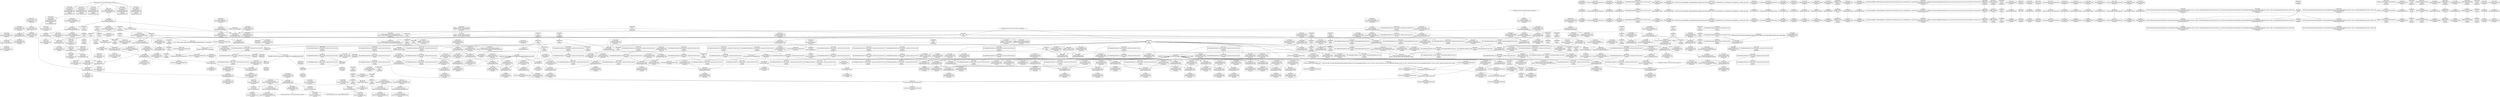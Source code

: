 digraph {
	CE0x5225670 [shape=record,shape=Mrecord,label="{CE0x5225670|cred_has_capability:_tmp2|security/selinux/hooks.c,1567|*SummSource*}"]
	CE0x5266430 [shape=record,shape=Mrecord,label="{CE0x5266430|GLOBAL:___llvm_gcov_ctr143|Global_var:__llvm_gcov_ctr143|*SummSource*}"]
	CE0x5284e70 [shape=record,shape=Mrecord,label="{CE0x5284e70|cred_sid:_tmp2|*SummSource*}"]
	CE0x525ea30 [shape=record,shape=Mrecord,label="{CE0x525ea30|cred_has_capability:_tmp15|security/selinux/hooks.c,1575}"]
	CE0x5209c40 [shape=record,shape=Mrecord,label="{CE0x5209c40|selinux_capable:_bb}"]
	CE0x5234370 [shape=record,shape=Mrecord,label="{CE0x5234370|cred_sid:_security|security/selinux/hooks.c,196|*SummSource*}"]
	CE0x52257e0 [shape=record,shape=Mrecord,label="{CE0x52257e0|cred_has_capability:_tmp2|security/selinux/hooks.c,1567|*SummSink*}"]
	CE0x527c660 [shape=record,shape=Mrecord,label="{CE0x527c660|__llvm_gcov_indirect_counter_increment:_exit|*SummSource*}"]
	CE0x5274fc0 [shape=record,shape=Mrecord,label="{CE0x5274fc0|i64*_getelementptr_inbounds_(_2_x_i64_,_2_x_i64_*___llvm_gcov_ctr131,_i64_0,_i64_0)|*Constant*|*SummSink*}"]
	CE0x52045e0 [shape=record,shape=Mrecord,label="{CE0x52045e0|selinux_capable:_entry|*SummSource*}"]
	CE0x520e470 [shape=record,shape=Mrecord,label="{CE0x520e470|cred_has_capability:_tmp1|*SummSink*}"]
	CE0x5276340 [shape=record,shape=Mrecord,label="{CE0x5276340|cred_sid:_sid|security/selinux/hooks.c,197}"]
	CE0x520a8a0 [shape=record,shape=Mrecord,label="{CE0x520a8a0|selinux_capable:_call|security/selinux/hooks.c,2007}"]
	"CONST[source:0(mediator),value:2(dynamic)][purpose:{object}]"
	CE0x5247740 [shape=record,shape=Mrecord,label="{CE0x5247740|cred_has_capability:_bb|*SummSink*}"]
	CE0x527a4a0 [shape=record,shape=Mrecord,label="{CE0x527a4a0|__llvm_gcov_indirect_counter_increment:_tmp3|*SummSource*}"]
	CE0x5221050 [shape=record,shape=Mrecord,label="{CE0x5221050|i8*_getelementptr_inbounds_(_25_x_i8_,_25_x_i8_*_.str3,_i32_0,_i32_0)|*Constant*|*SummSource*}"]
	CE0x5240ab0 [shape=record,shape=Mrecord,label="{CE0x5240ab0|selinux_capable:_tmp6|security/selinux/hooks.c,2009|*SummSink*}"]
	CE0x5250210 [shape=record,shape=Mrecord,label="{CE0x5250210|i64*_getelementptr_inbounds_(_21_x_i64_,_21_x_i64_*___llvm_gcov_ctr143,_i64_0,_i64_9)|*Constant*|*SummSink*}"]
	CE0x5215f90 [shape=record,shape=Mrecord,label="{CE0x5215f90|cred_has_capability:_if.then9|*SummSource*}"]
	CE0x52512b0 [shape=record,shape=Mrecord,label="{CE0x52512b0|cred_has_capability:_tmp12|security/selinux/hooks.c,1575|*SummSink*}"]
	CE0x5261860 [shape=record,shape=Mrecord,label="{CE0x5261860|cred_has_capability:_sclass.0|*SummSource*}"]
	CE0x5276e20 [shape=record,shape=Mrecord,label="{CE0x5276e20|cred_has_capability:_if.end|*SummSource*}"]
	CE0x5287300 [shape=record,shape=Mrecord,label="{CE0x5287300|i64_1|*Constant*}"]
	CE0x520f9d0 [shape=record,shape=Mrecord,label="{CE0x520f9d0|_ret_i32_%retval.0,_!dbg_!27725|security/selinux/hooks.c,2012}"]
	CE0x5271f20 [shape=record,shape=Mrecord,label="{CE0x5271f20|i64*_getelementptr_inbounds_(_21_x_i64_,_21_x_i64_*___llvm_gcov_ctr143,_i64_0,_i64_19)|*Constant*|*SummSource*}"]
	CE0x5221330 [shape=record,shape=Mrecord,label="{CE0x5221330|void_(i8*,_i32,_i64)*_asm_sideeffect_1:_09ud2_0A.pushsection___bug_table,_22a_22_0A2:_09.long_1b_-_2b,_$_0:c_-_2b_0A_09.word_$_1:c_,_0_0A_09.org_2b+$_2:c_0A.popsection_,_i,i,i,_dirflag_,_fpsr_,_flags_}"]
	CE0x52305c0 [shape=record,shape=Mrecord,label="{CE0x52305c0|i32_5|*Constant*}"]
	CE0x51fe510 [shape=record,shape=Mrecord,label="{CE0x51fe510|_call_void_mcount()_#3|*SummSource*}"]
	CE0x521d900 [shape=record,shape=Mrecord,label="{CE0x521d900|i64**_getelementptr_inbounds_(_3_x_i64*_,_3_x_i64*_*___llvm_gcda_edge_table144,_i64_0,_i64_1)|*Constant*|*SummSource*}"]
	CE0x526a0c0 [shape=record,shape=Mrecord,label="{CE0x526a0c0|avc_audit:_requested|Function::avc_audit&Arg::requested::}"]
	CE0x5235500 [shape=record,shape=Mrecord,label="{CE0x5235500|i32_31|*Constant*|*SummSink*}"]
	CE0x5216700 [shape=record,shape=Mrecord,label="{CE0x5216700|cred_has_capability:_tmp24|security/selinux/hooks.c,1582}"]
	CE0x525d620 [shape=record,shape=Mrecord,label="{CE0x525d620|cred_has_capability:_tmp14|security/selinux/hooks.c,1575|*SummSource*}"]
	CE0x5269610 [shape=record,shape=Mrecord,label="{CE0x5269610|avc_audit:_ssid|Function::avc_audit&Arg::ssid::|*SummSource*}"]
	CE0x520b270 [shape=record,shape=Mrecord,label="{CE0x520b270|cred_has_capability:_audit|Function::cred_has_capability&Arg::audit::|*SummSink*}"]
	CE0x52139c0 [shape=record,shape=Mrecord,label="{CE0x52139c0|__llvm_gcov_indirect_counter_increment:_predecessor|Function::__llvm_gcov_indirect_counter_increment&Arg::predecessor::}"]
	CE0x520dbb0 [shape=record,shape=Mrecord,label="{CE0x520dbb0|__llvm_gcov_indirect_counter_increment:_entry}"]
	CE0x523ce30 [shape=record,shape=Mrecord,label="{CE0x523ce30|cred_has_capability:_tmp7|security/selinux/hooks.c,1574|*SummSource*}"]
	CE0x5285dc0 [shape=record,shape=Mrecord,label="{CE0x5285dc0|cred_sid:_tmp1|*SummSource*}"]
	CE0x52383d0 [shape=record,shape=Mrecord,label="{CE0x52383d0|i32_-1|*Constant*|*SummSource*}"]
	CE0x5276f70 [shape=record,shape=Mrecord,label="{CE0x5276f70|i32_1|*Constant*|*SummSink*}"]
	CE0x52504f0 [shape=record,shape=Mrecord,label="{CE0x52504f0|cred_has_capability:_tmp11|security/selinux/hooks.c,1575}"]
	CE0x5275760 [shape=record,shape=Mrecord,label="{CE0x5275760|cred_sid:_tmp4|*LoadInst*|security/selinux/hooks.c,196}"]
	CE0x51fcaa0 [shape=record,shape=Mrecord,label="{CE0x51fcaa0|cred_has_capability:_tmp5|security/selinux/hooks.c,1570|*SummSource*}"]
	CE0x5221460 [shape=record,shape=Mrecord,label="{CE0x5221460|void_(i8*,_i32,_i64)*_asm_sideeffect_1:_09ud2_0A.pushsection___bug_table,_22a_22_0A2:_09.long_1b_-_2b,_$_0:c_-_2b_0A_09.word_$_1:c_,_0_0A_09.org_2b+$_2:c_0A.popsection_,_i,i,i,_dirflag_,_fpsr_,_flags_|*SummSource*}"]
	CE0x520e5c0 [shape=record,shape=Mrecord,label="{CE0x520e5c0|i32_1|*Constant*}"]
	CE0x526a540 [shape=record,shape=Mrecord,label="{CE0x526a540|avc_audit:_avd|Function::avc_audit&Arg::avd::}"]
	CE0x524bbe0 [shape=record,shape=Mrecord,label="{CE0x524bbe0|i64*_getelementptr_inbounds_(_21_x_i64_,_21_x_i64_*___llvm_gcov_ctr143,_i64_0,_i64_6)|*Constant*|*SummSink*}"]
	CE0x5214970 [shape=record,shape=Mrecord,label="{CE0x5214970|cred_has_capability:_type|security/selinux/hooks.c,1562|*SummSource*}"]
	CE0x526f4f0 [shape=record,shape=Mrecord,label="{CE0x526f4f0|i64*_getelementptr_inbounds_(_21_x_i64_,_21_x_i64_*___llvm_gcov_ctr143,_i64_0,_i64_17)|*Constant*|*SummSink*}"]
	CE0x522c520 [shape=record,shape=Mrecord,label="{CE0x522c520|cred_has_capability:_entry}"]
	CE0x526fd60 [shape=record,shape=Mrecord,label="{CE0x526fd60|cred_has_capability:_tmp27|security/selinux/hooks.c,1583|*SummSource*}"]
	CE0x5279220 [shape=record,shape=Mrecord,label="{CE0x5279220|_call_void_mcount()_#3}"]
	CE0x52666f0 [shape=record,shape=Mrecord,label="{CE0x52666f0|cred_has_capability:_tmp19|security/selinux/hooks.c,1580}"]
	CE0x5276e90 [shape=record,shape=Mrecord,label="{CE0x5276e90|cred_has_capability:_if.end|*SummSink*}"]
	CE0x5250bd0 [shape=record,shape=Mrecord,label="{CE0x5250bd0|i64*_getelementptr_inbounds_(_21_x_i64_,_21_x_i64_*___llvm_gcov_ctr143,_i64_0,_i64_9)|*Constant*|*SummSource*}"]
	CE0x526bc40 [shape=record,shape=Mrecord,label="{CE0x526bc40|i64_15|*Constant*}"]
	CE0x522bf40 [shape=record,shape=Mrecord,label="{CE0x522bf40|selinux_capable:_tmp8|security/selinux/hooks.c,2011|*SummSource*}"]
	CE0x522f8f0 [shape=record,shape=Mrecord,label="{CE0x522f8f0|selinux_capable:_tmp10|security/selinux/hooks.c,2012|*SummSource*}"]
	CE0x527d520 [shape=record,shape=Mrecord,label="{CE0x527d520|cred_has_capability:_sw.bb|*SummSink*}"]
	CE0x526a8f0 [shape=record,shape=Mrecord,label="{CE0x526a8f0|avc_audit:_result|Function::avc_audit&Arg::result::}"]
	CE0x5230700 [shape=record,shape=Mrecord,label="{CE0x5230700|cred_has_capability:_and|security/selinux/hooks.c,1559}"]
	CE0x5273030 [shape=record,shape=Mrecord,label="{CE0x5273030|i32_-22|*Constant*}"]
	CE0x5235440 [shape=record,shape=Mrecord,label="{CE0x5235440|i32_31|*Constant*|*SummSource*}"]
	CE0x5264540 [shape=record,shape=Mrecord,label="{CE0x5264540|avc_has_perm_noaudit:_avd|Function::avc_has_perm_noaudit&Arg::avd::|*SummSource*}"]
	CE0x52615a0 [shape=record,shape=Mrecord,label="{CE0x52615a0|i16_47|*Constant*}"]
	CE0x5209770 [shape=record,shape=Mrecord,label="{CE0x5209770|selinux_capable:_call|security/selinux/hooks.c,2007|*SummSource*}"]
	CE0x5263b30 [shape=record,shape=Mrecord,label="{CE0x5263b30|avc_has_perm_noaudit:_requested|Function::avc_has_perm_noaudit&Arg::requested::|*SummSink*}"]
	CE0x5224f90 [shape=record,shape=Mrecord,label="{CE0x5224f90|cred_has_capability:_call|security/selinux/hooks.c,1558|*SummSource*}"]
	CE0x5279510 [shape=record,shape=Mrecord,label="{CE0x5279510|cred_has_capability:_sw.default}"]
	CE0x51fe7d0 [shape=record,shape=Mrecord,label="{CE0x51fe7d0|selinux_capable:_if.then|*SummSource*}"]
	CE0x5214800 [shape=record,shape=Mrecord,label="{CE0x5214800|cred_has_capability:_type|security/selinux/hooks.c,1562}"]
	CE0x527bb30 [shape=record,shape=Mrecord,label="{CE0x527bb30|cred_sid:_tmp6|security/selinux/hooks.c,197}"]
	CE0x51fcd80 [shape=record,shape=Mrecord,label="{CE0x51fcd80|i64*_getelementptr_inbounds_(_21_x_i64_,_21_x_i64_*___llvm_gcov_ctr143,_i64_0,_i64_6)|*Constant*}"]
	CE0x5260360 [shape=record,shape=Mrecord,label="{CE0x5260360|cred_has_capability:_tmp16|security/selinux/hooks.c,1576|*SummSink*}"]
	CE0x526bbd0 [shape=record,shape=Mrecord,label="{CE0x526bbd0|cred_has_capability:_tmp26|security/selinux/hooks.c,1583|*SummSource*}"]
	CE0x5272040 [shape=record,shape=Mrecord,label="{CE0x5272040|cred_has_capability:_tmp30|security/selinux/hooks.c,1585|*SummSink*}"]
	CE0x5202bd0 [shape=record,shape=Mrecord,label="{CE0x5202bd0|selinux_capable:_tobool|security/selinux/hooks.c,2008|*SummSink*}"]
	CE0x5269ce0 [shape=record,shape=Mrecord,label="{CE0x5269ce0|avc_audit:_tclass|Function::avc_audit&Arg::tclass::}"]
	CE0x52708e0 [shape=record,shape=Mrecord,label="{CE0x52708e0|cred_has_capability:_tmp28|security/selinux/hooks.c,1584|*SummSink*}"]
	CE0x52251b0 [shape=record,shape=Mrecord,label="{CE0x52251b0|_ret_i32_%retval.0,_!dbg_!27765|security/selinux/hooks.c,1586|*SummSource*}"]
	CE0x5261790 [shape=record,shape=Mrecord,label="{CE0x5261790|cred_has_capability:_sclass.0}"]
	CE0x52352d0 [shape=record,shape=Mrecord,label="{CE0x52352d0|i32_31|*Constant*}"]
	CE0x526afc0 [shape=record,shape=Mrecord,label="{CE0x526afc0|avc_audit:_a|Function::avc_audit&Arg::a::|*SummSink*}"]
	CE0x520b3f0 [shape=record,shape=Mrecord,label="{CE0x520b3f0|selinux_capable:_retval.0}"]
	CE0x5230bb0 [shape=record,shape=Mrecord,label="{CE0x5230bb0|cred_has_capability:_shl|security/selinux/hooks.c,1559|*SummSource*}"]
	CE0x523b340 [shape=record,shape=Mrecord,label="{CE0x523b340|i64*_getelementptr_inbounds_(_2_x_i64_,_2_x_i64_*___llvm_gcov_ctr131,_i64_0,_i64_1)|*Constant*|*SummSource*}"]
	CE0x5229420 [shape=record,shape=Mrecord,label="{CE0x5229420|i32_0|*Constant*|*SummSource*}"]
	CE0x51fd0e0 [shape=record,shape=Mrecord,label="{CE0x51fd0e0|i64*_getelementptr_inbounds_(_21_x_i64_,_21_x_i64_*___llvm_gcov_ctr143,_i64_0,_i64_6)|*Constant*|*SummSource*}"]
	CE0x5287370 [shape=record,shape=Mrecord,label="{CE0x5287370|cred_has_capability:_tmp1}"]
	CE0x527aae0 [shape=record,shape=Mrecord,label="{CE0x527aae0|__llvm_gcov_indirect_counter_increment:_tmp5|*SummSink*}"]
	CE0x52212a0 [shape=record,shape=Mrecord,label="{CE0x52212a0|i8*_getelementptr_inbounds_(_25_x_i8_,_25_x_i8_*_.str3,_i32_0,_i32_0)|*Constant*|*SummSink*}"]
	CE0x5224ae0 [shape=record,shape=Mrecord,label="{CE0x5224ae0|i64*_getelementptr_inbounds_(_6_x_i64_,_6_x_i64_*___llvm_gcov_ctr142,_i64_0,_i64_3)|*Constant*|*SummSink*}"]
	CE0x521c610 [shape=record,shape=Mrecord,label="{CE0x521c610|cred_has_capability:_avd|security/selinux/hooks.c, 1556|*SummSink*}"]
	CE0x5238360 [shape=record,shape=Mrecord,label="{CE0x5238360|__llvm_gcov_indirect_counter_increment:_tmp}"]
	CE0x5277200 [shape=record,shape=Mrecord,label="{CE0x5277200|cred_has_capability:_ad|security/selinux/hooks.c, 1555}"]
	CE0x5216ef0 [shape=record,shape=Mrecord,label="{CE0x5216ef0|cred_has_capability:_tmp25|security/selinux/hooks.c,1582|*SummSink*}"]
	CE0x5268460 [shape=record,shape=Mrecord,label="{CE0x5268460|GLOBAL:_avc_audit|*Constant*}"]
	CE0x5207c90 [shape=record,shape=Mrecord,label="{CE0x5207c90|selinux_capable:_tmp3|security/selinux/hooks.c,2008}"]
	CE0x52796c0 [shape=record,shape=Mrecord,label="{CE0x52796c0|cred_has_capability:_sw.default|*SummSink*}"]
	CE0x52475e0 [shape=record,shape=Mrecord,label="{CE0x52475e0|cred_has_capability:_if.then|*SummSink*}"]
	CE0x5270460 [shape=record,shape=Mrecord,label="{CE0x5270460|i64*_getelementptr_inbounds_(_21_x_i64_,_21_x_i64_*___llvm_gcov_ctr143,_i64_0,_i64_18)|*Constant*}"]
	CE0x5275e80 [shape=record,shape=Mrecord,label="{CE0x5275e80|cred_sid:_tmp5|security/selinux/hooks.c,196|*SummSource*}"]
	CE0x524ff10 [shape=record,shape=Mrecord,label="{CE0x524ff10|cred_has_capability:_tmp10|security/selinux/hooks.c,1575|*SummSource*}"]
	CE0x5217430 [shape=record,shape=Mrecord,label="{CE0x5217430|selinux_capable:_cred|Function::selinux_capable&Arg::cred::|*SummSource*}"]
	CE0x5248850 [shape=record,shape=Mrecord,label="{CE0x5248850|cred_has_capability:_sw.bb2|*SummSource*}"]
	CE0x5263470 [shape=record,shape=Mrecord,label="{CE0x5263470|avc_has_perm_noaudit:_tclass|Function::avc_has_perm_noaudit&Arg::tclass::|*SummSource*}"]
	CE0x52650f0 [shape=record,shape=Mrecord,label="{CE0x52650f0|cred_has_capability:_cmp|security/selinux/hooks.c,1580|*SummSink*}"]
	CE0x525e4d0 [shape=record,shape=Mrecord,label="{CE0x525e4d0|i64*_getelementptr_inbounds_(_21_x_i64_,_21_x_i64_*___llvm_gcov_ctr143,_i64_0,_i64_11)|*Constant*}"]
	CE0x5236c00 [shape=record,shape=Mrecord,label="{CE0x5236c00|_call_void_asm_sideeffect_1:_09ud2_0A.pushsection___bug_table,_22a_22_0A2:_09.long_1b_-_2b,_$_0:c_-_2b_0A_09.word_$_1:c_,_0_0A_09.org_2b+$_2:c_0A.popsection_,_i,i,i,_dirflag_,_fpsr_,_flags_(i8*_getelementptr_inbounds_(_25_x_i8_,_25_x_i8_*_.str3,_i32_0,_i32_0),_i32_1575,_i64_12)_#3,_!dbg_!27737,_!srcloc_!27740|security/selinux/hooks.c,1575|*SummSink*}"]
	CE0x5237e50 [shape=record,shape=Mrecord,label="{CE0x5237e50|cred_sid:_cred|Function::cred_sid&Arg::cred::|*SummSink*}"]
	CE0x5265d20 [shape=record,shape=Mrecord,label="{CE0x5265d20|cred_has_capability:_tmp18|security/selinux/hooks.c,1580|*SummSource*}"]
	CE0x52718d0 [shape=record,shape=Mrecord,label="{CE0x52718d0|cred_has_capability:_tmp30|security/selinux/hooks.c,1585}"]
	CE0x521dea0 [shape=record,shape=Mrecord,label="{CE0x521dea0|__llvm_gcov_indirect_counter_increment:_counters|Function::__llvm_gcov_indirect_counter_increment&Arg::counters::|*SummSink*}"]
	CE0x521c680 [shape=record,shape=Mrecord,label="{CE0x521c680|cred_has_capability:_avd|security/selinux/hooks.c, 1556}"]
	CE0x522b5f0 [shape=record,shape=Mrecord,label="{CE0x522b5f0|cred_has_capability:_u|security/selinux/hooks.c,1563|*SummSource*}"]
	CE0x520f580 [shape=record,shape=Mrecord,label="{CE0x520f580|GLOBAL:_printk|*Constant*|*SummSource*}"]
	CE0x51fe930 [shape=record,shape=Mrecord,label="{CE0x51fe930|GLOBAL:___llvm_gcov_ctr142|Global_var:__llvm_gcov_ctr142}"]
	CE0x527b160 [shape=record,shape=Mrecord,label="{CE0x527b160|4:_i32,_:_CRE_4,8_|*MultipleSource*|security/selinux/hooks.c,196|security/selinux/hooks.c,197|*LoadInst*|security/selinux/hooks.c,196}"]
	CE0x52285e0 [shape=record,shape=Mrecord,label="{CE0x52285e0|cred_has_capability:_entry|*SummSink*}"]
	CE0x523b280 [shape=record,shape=Mrecord,label="{CE0x523b280|cred_has_capability:_tmp}"]
	CE0x527b540 [shape=record,shape=Mrecord,label="{CE0x527b540|4:_i32,_:_CRE_12,16_|*MultipleSource*|security/selinux/hooks.c,196|security/selinux/hooks.c,197|*LoadInst*|security/selinux/hooks.c,196}"]
	CE0x521a5d0 [shape=record,shape=Mrecord,label="{CE0x521a5d0|cred_sid:_tmp|*SummSink*}"]
	CE0x526ab80 [shape=record,shape=Mrecord,label="{CE0x526ab80|avc_audit:_result|Function::avc_audit&Arg::result::|*SummSink*}"]
	CE0x51fd660 [shape=record,shape=Mrecord,label="{CE0x51fd660|_call_void_mcount()_#3|*SummSink*}"]
	CE0x522f9d0 [shape=record,shape=Mrecord,label="{CE0x522f9d0|selinux_capable:_tmp10|security/selinux/hooks.c,2012}"]
	CE0x5234250 [shape=record,shape=Mrecord,label="{CE0x5234250|cred_sid:_security|security/selinux/hooks.c,196}"]
	CE0x520a740 [shape=record,shape=Mrecord,label="{CE0x520a740|selinux_capable:_tmp1|*SummSource*}"]
	CE0x5214140 [shape=record,shape=Mrecord,label="{CE0x5214140|cred_has_capability:_cred|Function::cred_has_capability&Arg::cred::|*SummSource*}"]
	CE0x5260ed0 [shape=record,shape=Mrecord,label="{CE0x5260ed0|avc_has_perm_noaudit:_flags|Function::avc_has_perm_noaudit&Arg::flags::}"]
	CE0x521d070 [shape=record,shape=Mrecord,label="{CE0x521d070|cred_sid:_tmp3|*SummSink*}"]
	CE0x52084a0 [shape=record,shape=Mrecord,label="{CE0x52084a0|selinux_capable:_tmp1}"]
	CE0x5260f40 [shape=record,shape=Mrecord,label="{CE0x5260f40|i16_4|*Constant*}"]
	CE0x5209140 [shape=record,shape=Mrecord,label="{CE0x5209140|selinux_capable:_audit|Function::selinux_capable&Arg::audit::|*SummSource*}"]
	CE0x5203370 [shape=record,shape=Mrecord,label="{CE0x5203370|GLOBAL:_cap_capable|*Constant*}"]
	CE0x52160a0 [shape=record,shape=Mrecord,label="{CE0x52160a0|GLOBAL:_cap_capable|*Constant*|*SummSink*}"]
	CE0x524f7b0 [shape=record,shape=Mrecord,label="{CE0x524f7b0|i64_12|*Constant*}"]
	CE0x5218840 [shape=record,shape=Mrecord,label="{CE0x5218840|i64*_getelementptr_inbounds_(_2_x_i64_,_2_x_i64_*___llvm_gcov_ctr131,_i64_0,_i64_0)|*Constant*|*SummSource*}"]
	CE0x523c0f0 [shape=record,shape=Mrecord,label="{CE0x523c0f0|cred_has_capability:_call|security/selinux/hooks.c,1558}"]
	CE0x525e720 [shape=record,shape=Mrecord,label="{CE0x525e720|i64*_getelementptr_inbounds_(_21_x_i64_,_21_x_i64_*___llvm_gcov_ctr143,_i64_0,_i64_11)|*Constant*|*SummSource*}"]
	CE0x5230a20 [shape=record,shape=Mrecord,label="{CE0x5230a20|cred_has_capability:_shl|security/selinux/hooks.c,1559}"]
	CE0x5270170 [shape=record,shape=Mrecord,label="{CE0x5270170|cred_has_capability:_tmp28|security/selinux/hooks.c,1584}"]
	CE0x5262b70 [shape=record,shape=Mrecord,label="{CE0x5262b70|avc_has_perm_noaudit:_ssid|Function::avc_has_perm_noaudit&Arg::ssid::|*SummSink*}"]
	CE0x52759c0 [shape=record,shape=Mrecord,label="{CE0x52759c0|cred_sid:_tmp4|*LoadInst*|security/selinux/hooks.c,196|*SummSink*}"]
	CE0x5219bf0 [shape=record,shape=Mrecord,label="{CE0x5219bf0|cred_has_capability:_do.end6}"]
	CE0x520cf20 [shape=record,shape=Mrecord,label="{CE0x520cf20|selinux_capable:_tobool|security/selinux/hooks.c,2008|*SummSource*}"]
	CE0x5275170 [shape=record,shape=Mrecord,label="{CE0x5275170|cred_sid:_bb|*SummSource*}"]
	CE0x5274410 [shape=record,shape=Mrecord,label="{CE0x5274410|cred_has_capability:_tmp32|security/selinux/hooks.c,1586|*SummSink*}"]
	CE0x523cb20 [shape=record,shape=Mrecord,label="{CE0x523cb20|cred_has_capability:_tmp7|security/selinux/hooks.c,1574|*SummSink*}"]
	CE0x523c940 [shape=record,shape=Mrecord,label="{CE0x523c940|cred_has_capability:_tmp6|security/selinux/hooks.c,1574|*SummSink*}"]
	CE0x5277190 [shape=record,shape=Mrecord,label="{CE0x5277190|GLOBAL:___llvm_gcov_global_state_pred145|Global_var:__llvm_gcov_global_state_pred145}"]
	CE0x523cc80 [shape=record,shape=Mrecord,label="{CE0x523cc80|cred_has_capability:_tmp7|security/selinux/hooks.c,1574}"]
	CE0x5237a40 [shape=record,shape=Mrecord,label="{CE0x5237a40|cred_sid:_tmp}"]
	CE0x520aeb0 [shape=record,shape=Mrecord,label="{CE0x520aeb0|selinux_capable:_tmp9|security/selinux/hooks.c,2011|*SummSource*}"]
	CE0x523c080 [shape=record,shape=Mrecord,label="{CE0x523c080|_call_void_mcount()_#3|*SummSink*}"]
	CE0x522bed0 [shape=record,shape=Mrecord,label="{CE0x522bed0|selinux_capable:_tmp8|security/selinux/hooks.c,2011|*SummSink*}"]
	CE0x526b790 [shape=record,shape=Mrecord,label="{CE0x526b790|cred_has_capability:_tobool|security/selinux/hooks.c,1582}"]
	CE0x526f560 [shape=record,shape=Mrecord,label="{CE0x526f560|cred_has_capability:_tmp26|security/selinux/hooks.c,1583|*SummSink*}"]
	CE0x5267920 [shape=record,shape=Mrecord,label="{CE0x5267920|cred_has_capability:_tmp21|security/selinux/hooks.c,1580|*SummSink*}"]
	CE0x5234110 [shape=record,shape=Mrecord,label="{CE0x5234110|i32_22|*Constant*|*SummSource*}"]
	CE0x5286000 [shape=record,shape=Mrecord,label="{CE0x5286000|cred_sid:_tmp1|*SummSink*}"]
	CE0x5234880 [shape=record,shape=Mrecord,label="{CE0x5234880|i32_5|*Constant*|*SummSource*}"]
	CE0x5266970 [shape=record,shape=Mrecord,label="{CE0x5266970|cred_has_capability:_tmp19|security/selinux/hooks.c,1580|*SummSink*}"]
	CE0x5229340 [shape=record,shape=Mrecord,label="{CE0x5229340|cred_sid:_entry|*SummSource*}"]
	CE0x52409d0 [shape=record,shape=Mrecord,label="{CE0x52409d0|selinux_capable:_tmp6|security/selinux/hooks.c,2009|*SummSource*}"]
	CE0x52142b0 [shape=record,shape=Mrecord,label="{CE0x52142b0|cred_has_capability:_cred|Function::cred_has_capability&Arg::cred::|*SummSink*}"]
	CE0x5233ef0 [shape=record,shape=Mrecord,label="{CE0x5233ef0|i32_22|*Constant*}"]
	CE0x5266da0 [shape=record,shape=Mrecord,label="{CE0x5266da0|cred_has_capability:_tmp20|security/selinux/hooks.c,1580|*SummSource*}"]
	CE0x527a810 [shape=record,shape=Mrecord,label="{CE0x527a810|__llvm_gcov_indirect_counter_increment:_tmp5}"]
	CE0x524c2a0 [shape=record,shape=Mrecord,label="{CE0x524c2a0|cred_has_capability:_tmp3|security/selinux/hooks.c,1567|*SummSource*}"]
	CE0x5215cf0 [shape=record,shape=Mrecord,label="{CE0x5215cf0|128:_i8*,_:_CRE:_elem_0:default:}"]
	CE0x527c5f0 [shape=record,shape=Mrecord,label="{CE0x527c5f0|__llvm_gcov_indirect_counter_increment:_bb4}"]
	CE0x524bdf0 [shape=record,shape=Mrecord,label="{CE0x524bdf0|cred_has_capability:_tmp6|security/selinux/hooks.c,1574}"]
	CE0x526aa50 [shape=record,shape=Mrecord,label="{CE0x526aa50|avc_audit:_result|Function::avc_audit&Arg::result::|*SummSource*}"]
	CE0x52214d0 [shape=record,shape=Mrecord,label="{CE0x52214d0|void_(i8*,_i32,_i64)*_asm_sideeffect_1:_09ud2_0A.pushsection___bug_table,_22a_22_0A2:_09.long_1b_-_2b,_$_0:c_-_2b_0A_09.word_$_1:c_,_0_0A_09.org_2b+$_2:c_0A.popsection_,_i,i,i,_dirflag_,_fpsr_,_flags_|*SummSink*}"]
	CE0x520ef00 [shape=record,shape=Mrecord,label="{CE0x520ef00|cred_has_capability:_call3|security/selinux/hooks.c,1573|*SummSource*}"]
	CE0x524c040 [shape=record,shape=Mrecord,label="{CE0x524c040|cred_has_capability:_tmp6|security/selinux/hooks.c,1574|*SummSource*}"]
	CE0x52761c0 [shape=record,shape=Mrecord,label="{CE0x52761c0|cred_sid:_tmp5|security/selinux/hooks.c,196|*SummSink*}"]
	CE0x523e450 [shape=record,shape=Mrecord,label="{CE0x523e450|cred_has_capability:_tmp8|security/selinux/hooks.c,1575}"]
	CE0x523e630 [shape=record,shape=Mrecord,label="{CE0x523e630|cred_has_capability:_tmp8|security/selinux/hooks.c,1575|*SummSink*}"]
	CE0x5281290 [shape=record,shape=Mrecord,label="{CE0x5281290|__llvm_gcov_indirect_counter_increment:_tmp2|*SummSource*}"]
	CE0x526c780 [shape=record,shape=Mrecord,label="{CE0x526c780|cred_has_capability:_tmp22|security/selinux/hooks.c,1582|*SummSource*}"]
	CE0x51fe210 [shape=record,shape=Mrecord,label="{CE0x51fe210|selinux_capable:_if.end|*SummSource*}"]
	CE0x5276920 [shape=record,shape=Mrecord,label="{CE0x5276920|cred_has_capability:_sw.epilog|*SummSource*}"]
	CE0x527ce80 [shape=record,shape=Mrecord,label="{CE0x527ce80|__llvm_gcov_indirect_counter_increment:_bb4|*SummSource*}"]
	CE0x5264000 [shape=record,shape=Mrecord,label="{CE0x5264000|avc_has_perm_noaudit:_flags|Function::avc_has_perm_noaudit&Arg::flags::|*SummSource*}"]
	CE0x520fb30 [shape=record,shape=Mrecord,label="{CE0x520fb30|selinux_capable:_tmp11|security/selinux/hooks.c,2012}"]
	CE0x5264190 [shape=record,shape=Mrecord,label="{CE0x5264190|avc_has_perm_noaudit:_avd|Function::avc_has_perm_noaudit&Arg::avd::|*SummSink*}"]
	CE0x5267f80 [shape=record,shape=Mrecord,label="{CE0x5267f80|cred_has_capability:_call8|security/selinux/hooks.c,1581|*SummSink*}"]
	CE0x5264120 [shape=record,shape=Mrecord,label="{CE0x5264120|_ret_i32_%rc.0,_!dbg_!27793|security/selinux/avc.c,744}"]
	CE0x52673b0 [shape=record,shape=Mrecord,label="{CE0x52673b0|cred_has_capability:_tmp20|security/selinux/hooks.c,1580|*SummSink*}"]
	CE0x5239180 [shape=record,shape=Mrecord,label="{CE0x5239180|i64*_null|*Constant*}"]
	CE0x521cb80 [shape=record,shape=Mrecord,label="{CE0x521cb80|cred_has_capability:_if.end10}"]
	CE0x5273670 [shape=record,shape=Mrecord,label="{CE0x5273670|cred_has_capability:_retval.0}"]
	CE0x5226a60 [shape=record,shape=Mrecord,label="{CE0x5226a60|i64*_getelementptr_inbounds_(_6_x_i64_,_6_x_i64_*___llvm_gcov_ctr142,_i64_0,_i64_5)|*Constant*|*SummSink*}"]
	CE0x52511d0 [shape=record,shape=Mrecord,label="{CE0x52511d0|cred_has_capability:_tmp12|security/selinux/hooks.c,1575}"]
	CE0x5279b80 [shape=record,shape=Mrecord,label="{CE0x5279b80|cred_has_capability:_return|*SummSink*}"]
	CE0x5265b00 [shape=record,shape=Mrecord,label="{CE0x5265b00|i64_13|*Constant*|*SummSink*}"]
	CE0x5248910 [shape=record,shape=Mrecord,label="{CE0x5248910|cred_has_capability:_sw.bb2|*SummSink*}"]
	CE0x52295f0 [shape=record,shape=Mrecord,label="{CE0x52295f0|i64*_getelementptr_inbounds_(_6_x_i64_,_6_x_i64_*___llvm_gcov_ctr142,_i64_0,_i64_0)|*Constant*|*SummSource*}"]
	CE0x52364c0 [shape=record,shape=Mrecord,label="{CE0x52364c0|_call_void_asm_sideeffect_1:_09ud2_0A.pushsection___bug_table,_22a_22_0A2:_09.long_1b_-_2b,_$_0:c_-_2b_0A_09.word_$_1:c_,_0_0A_09.org_2b+$_2:c_0A.popsection_,_i,i,i,_dirflag_,_fpsr_,_flags_(i8*_getelementptr_inbounds_(_25_x_i8_,_25_x_i8_*_.str3,_i32_0,_i32_0),_i32_1575,_i64_12)_#3,_!dbg_!27737,_!srcloc_!27740|security/selinux/hooks.c,1575}"]
	CE0x52835c0 [shape=record,shape=Mrecord,label="{CE0x52835c0|i32_-1|*Constant*}"]
	CE0x52695a0 [shape=record,shape=Mrecord,label="{CE0x52695a0|avc_audit:_ssid|Function::avc_audit&Arg::ssid::}"]
	CE0x5250a90 [shape=record,shape=Mrecord,label="{CE0x5250a90|i64*_getelementptr_inbounds_(_21_x_i64_,_21_x_i64_*___llvm_gcov_ctr143,_i64_0,_i64_9)|*Constant*}"]
	CE0x5213950 [shape=record,shape=Mrecord,label="{CE0x5213950|cred_has_capability:_shr|security/selinux/hooks.c,1565|*SummSink*}"]
	CE0x52723d0 [shape=record,shape=Mrecord,label="{CE0x52723d0|cred_has_capability:_tmp31|security/selinux/hooks.c,1585}"]
	CE0x527bd10 [shape=record,shape=Mrecord,label="{CE0x527bd10|__llvm_gcov_indirect_counter_increment:_bb}"]
	CE0x523af30 [shape=record,shape=Mrecord,label="{CE0x523af30|cred_has_capability:_do.body|*SummSink*}"]
	CE0x5237fa0 [shape=record,shape=Mrecord,label="{CE0x5237fa0|_ret_i32_%tmp6,_!dbg_!27716|security/selinux/hooks.c,197}"]
	CE0x52131f0 [shape=record,shape=Mrecord,label="{CE0x52131f0|i64*_getelementptr_inbounds_(_21_x_i64_,_21_x_i64_*___llvm_gcov_ctr143,_i64_0,_i64_4)|*Constant*|*SummSink*}"]
	CE0x520b110 [shape=record,shape=Mrecord,label="{CE0x520b110|cred_has_capability:_audit|Function::cred_has_capability&Arg::audit::|*SummSource*}"]
	CE0x5269bf0 [shape=record,shape=Mrecord,label="{CE0x5269bf0|avc_audit:_tsid|Function::avc_audit&Arg::tsid::|*SummSink*}"]
	CE0x52762d0 [shape=record,shape=Mrecord,label="{CE0x52762d0|cred_sid:_sid|security/selinux/hooks.c,197|*SummSource*}"]
	CE0x5265c00 [shape=record,shape=Mrecord,label="{CE0x5265c00|cred_has_capability:_tmp18|security/selinux/hooks.c,1580}"]
	CE0x5225ca0 [shape=record,shape=Mrecord,label="{CE0x5225ca0|cred_has_capability:_tmp3|security/selinux/hooks.c,1567}"]
	CE0x6ed00e0 [shape=record,shape=Mrecord,label="{CE0x6ed00e0|i64*_getelementptr_inbounds_(_6_x_i64_,_6_x_i64_*___llvm_gcov_ctr142,_i64_0,_i64_3)|*Constant*}"]
	CE0x52346a0 [shape=record,shape=Mrecord,label="{CE0x52346a0|cred_has_capability:_cap1|security/selinux/hooks.c,1563|*SummSink*}"]
	CE0x5223060 [shape=record,shape=Mrecord,label="{CE0x5223060|cred_has_capability:_tmp4|security/selinux/hooks.c,1570}"]
	CE0x5202fa0 [shape=record,shape=Mrecord,label="{CE0x5202fa0|selinux_capable:_if.end}"]
	CE0x52269f0 [shape=record,shape=Mrecord,label="{CE0x52269f0|selinux_capable:_retval.0|*SummSource*}"]
	CE0x5266c90 [shape=record,shape=Mrecord,label="{CE0x5266c90|cred_has_capability:_tmp20|security/selinux/hooks.c,1580}"]
	CE0x5208760 [shape=record,shape=Mrecord,label="{CE0x5208760|selinux_capable:_audit|Function::selinux_capable&Arg::audit::}"]
	CE0x5224db0 [shape=record,shape=Mrecord,label="{CE0x5224db0|cred_sid:_entry}"]
	CE0x520dcc0 [shape=record,shape=Mrecord,label="{CE0x520dcc0|__llvm_gcov_indirect_counter_increment:_entry|*SummSource*}"]
	CE0x51fdf50 [shape=record,shape=Mrecord,label="{CE0x51fdf50|selinux_capable:_tmp|*SummSource*}"]
	CE0x5225600 [shape=record,shape=Mrecord,label="{CE0x5225600|cred_has_capability:_tmp2|security/selinux/hooks.c,1567}"]
	CE0x520f870 [shape=record,shape=Mrecord,label="{CE0x520f870|i8*_getelementptr_inbounds_(_40_x_i8_,_40_x_i8_*_.str49,_i32_0,_i32_0)|*Constant*}"]
	CE0x520a3d0 [shape=record,shape=Mrecord,label="{CE0x520a3d0|selinux_capable:_return|*SummSink*}"]
	CE0x5284ee0 [shape=record,shape=Mrecord,label="{CE0x5284ee0|cred_sid:_tmp2|*SummSink*}"]
	CE0x52651d0 [shape=record,shape=Mrecord,label="{CE0x52651d0|i64_14|*Constant*|*SummSource*}"]
	CE0x5217da0 [shape=record,shape=Mrecord,label="{CE0x5217da0|i64_1|*Constant*}"]
	CE0x5213ed0 [shape=record,shape=Mrecord,label="{CE0x5213ed0|cred_has_capability:_cap1|security/selinux/hooks.c,1563|*SummSource*}"]
	"CONST[source:1(input),value:2(dynamic)][purpose:{operation}]"
	CE0x5240b20 [shape=record,shape=Mrecord,label="{CE0x5240b20|i64*_getelementptr_inbounds_(_6_x_i64_,_6_x_i64_*___llvm_gcov_ctr142,_i64_0,_i64_3)|*Constant*|*SummSource*}"]
	CE0x521dfa0 [shape=record,shape=Mrecord,label="{CE0x521dfa0|_ret_void}"]
	CE0x521cfa0 [shape=record,shape=Mrecord,label="{CE0x521cfa0|cred_sid:_tmp3|*SummSource*}"]
	CE0x526c890 [shape=record,shape=Mrecord,label="{CE0x526c890|cred_has_capability:_tmp22|security/selinux/hooks.c,1582|*SummSink*}"]
	CE0x523d960 [shape=record,shape=Mrecord,label="{CE0x523d960|i64*_getelementptr_inbounds_(_21_x_i64_,_21_x_i64_*___llvm_gcov_ctr143,_i64_0,_i64_7)|*Constant*|*SummSource*}"]
	CE0x52643c0 [shape=record,shape=Mrecord,label="{CE0x52643c0|avc_has_perm_noaudit:_avd|Function::avc_has_perm_noaudit&Arg::avd::}"]
	CE0x5226490 [shape=record,shape=Mrecord,label="{CE0x5226490|_ret_i32_%retval.0,_!dbg_!27725|security/selinux/hooks.c,2012|*SummSink*}"]
	CE0x5236ac0 [shape=record,shape=Mrecord,label="{CE0x5236ac0|_call_void_asm_sideeffect_1:_09ud2_0A.pushsection___bug_table,_22a_22_0A2:_09.long_1b_-_2b,_$_0:c_-_2b_0A_09.word_$_1:c_,_0_0A_09.org_2b+$_2:c_0A.popsection_,_i,i,i,_dirflag_,_fpsr_,_flags_(i8*_getelementptr_inbounds_(_25_x_i8_,_25_x_i8_*_.str3,_i32_0,_i32_0),_i32_1575,_i64_12)_#3,_!dbg_!27737,_!srcloc_!27740|security/selinux/hooks.c,1575|*SummSource*}"]
	CE0x5223830 [shape=record,shape=Mrecord,label="{CE0x5223830|_call_void___llvm_gcov_indirect_counter_increment(i32*___llvm_gcov_global_state_pred145,_i64**_getelementptr_inbounds_(_3_x_i64*_,_3_x_i64*_*___llvm_gcda_edge_table144,_i64_0,_i64_0)),_!dbg_!27734|security/selinux/hooks.c,1574}"]
	CE0x5269720 [shape=record,shape=Mrecord,label="{CE0x5269720|avc_audit:_ssid|Function::avc_audit&Arg::ssid::|*SummSink*}"]
	CE0x5276c80 [shape=record,shape=Mrecord,label="{CE0x5276c80|i64*_getelementptr_inbounds_(_21_x_i64_,_21_x_i64_*___llvm_gcov_ctr143,_i64_0,_i64_0)|*Constant*|*SummSink*}"]
	CE0x526c590 [shape=record,shape=Mrecord,label="{CE0x526c590|i64_16|*Constant*|*SummSink*}"]
	CE0x52092a0 [shape=record,shape=Mrecord,label="{CE0x52092a0|i64_2|*Constant*|*SummSource*}"]
	CE0x52602f0 [shape=record,shape=Mrecord,label="{CE0x52602f0|i64*_getelementptr_inbounds_(_21_x_i64_,_21_x_i64_*___llvm_gcov_ctr143,_i64_0,_i64_12)|*Constant*|*SummSink*}"]
	CE0x5265160 [shape=record,shape=Mrecord,label="{CE0x5265160|i64_13|*Constant*}"]
	CE0x5210a00 [shape=record,shape=Mrecord,label="{CE0x5210a00|GLOBAL:___llvm_gcov_indirect_counter_increment|*Constant*|*SummSource*}"]
	CE0x5266170 [shape=record,shape=Mrecord,label="{CE0x5266170|i64_0|*Constant*}"]
	CE0x5218b70 [shape=record,shape=Mrecord,label="{CE0x5218b70|_ret_i32_%tmp6,_!dbg_!27716|security/selinux/hooks.c,197|*SummSink*}"]
	CE0x526a790 [shape=record,shape=Mrecord,label="{CE0x526a790|avc_audit:_avd|Function::avc_audit&Arg::avd::|*SummSink*}"]
	CE0x5216d40 [shape=record,shape=Mrecord,label="{CE0x5216d40|cred_has_capability:_tmp25|security/selinux/hooks.c,1582|*SummSource*}"]
	CE0x5275320 [shape=record,shape=Mrecord,label="{CE0x5275320|cred_sid:_bb|*SummSink*}"]
	CE0x526a360 [shape=record,shape=Mrecord,label="{CE0x526a360|avc_audit:_requested|Function::avc_audit&Arg::requested::|*SummSink*}"]
	CE0x52140a0 [shape=record,shape=Mrecord,label="{CE0x52140a0|cred_has_capability:_audit|Function::cred_has_capability&Arg::audit::}"]
	CE0x52187a0 [shape=record,shape=Mrecord,label="{CE0x52187a0|i64*_getelementptr_inbounds_(_2_x_i64_,_2_x_i64_*___llvm_gcov_ctr131,_i64_0,_i64_0)|*Constant*}"]
	CE0x52487b0 [shape=record,shape=Mrecord,label="{CE0x52487b0|cred_has_capability:_sw.bb2}"]
	CE0x5201dc0 [shape=record,shape=Mrecord,label="{CE0x5201dc0|selinux_capable:_if.end|*SummSink*}"]
	CE0x521d560 [shape=record,shape=Mrecord,label="{CE0x521d560|i64_1|*Constant*}"]
	CE0x5236770 [shape=record,shape=Mrecord,label="{CE0x5236770|cred_has_capability:_tmp9|security/selinux/hooks.c,1575|*SummSource*}"]
	CE0x6ed0070 [shape=record,shape=Mrecord,label="{CE0x6ed0070|selinux_capable:_tmp5|security/selinux/hooks.c,2008|*SummSource*}"]
	CE0x525e3b0 [shape=record,shape=Mrecord,label="{CE0x525e3b0|cred_has_capability:_tmp14|security/selinux/hooks.c,1575}"]
	CE0x521d3d0 [shape=record,shape=Mrecord,label="{CE0x521d3d0|GLOBAL:___llvm_gcov_global_state_pred145|Global_var:__llvm_gcov_global_state_pred145|*SummSink*}"]
	CE0x5214240 [shape=record,shape=Mrecord,label="{CE0x5214240|cred_has_capability:_cap|Function::cred_has_capability&Arg::cap::}"]
	CE0x5284e00 [shape=record,shape=Mrecord,label="{CE0x5284e00|cred_sid:_tmp2}"]
	CE0x5238260 [shape=record,shape=Mrecord,label="{CE0x5238260|__llvm_gcov_indirect_counter_increment:_pred|*SummSource*}"]
	CE0x520dfc0 [shape=record,shape=Mrecord,label="{CE0x520dfc0|__llvm_gcov_indirect_counter_increment:_predecessor|Function::__llvm_gcov_indirect_counter_increment&Arg::predecessor::|*SummSource*}"]
	CE0x522fd10 [shape=record,shape=Mrecord,label="{CE0x522fd10|i32_0|*Constant*}"]
	CE0x527c150 [shape=record,shape=Mrecord,label="{CE0x527c150|__llvm_gcov_indirect_counter_increment:_bb|*SummSink*}"]
	CE0x5262a50 [shape=record,shape=Mrecord,label="{CE0x5262a50|avc_has_perm_noaudit:_ssid|Function::avc_has_perm_noaudit&Arg::ssid::|*SummSource*}"]
	CE0x5263310 [shape=record,shape=Mrecord,label="{CE0x5263310|avc_has_perm_noaudit:_tclass|Function::avc_has_perm_noaudit&Arg::tclass::}"]
	CE0x5201d00 [shape=record,shape=Mrecord,label="{CE0x5201d00|selinux_capable:_audit|Function::selinux_capable&Arg::audit::|*SummSink*}"]
	CE0x52309b0 [shape=record,shape=Mrecord,label="{CE0x52309b0|cred_has_capability:_type|security/selinux/hooks.c,1562|*SummSink*}"]
	CE0x5233d40 [shape=record,shape=Mrecord,label="{CE0x5233d40|cred_has_capability:_do.cond}"]
	CE0x5260b30 [shape=record,shape=Mrecord,label="{CE0x5260b30|cred_has_capability:_tmp17|security/selinux/hooks.c,1576|*SummSource*}"]
	CE0x527b1f0 [shape=record,shape=Mrecord,label="{CE0x527b1f0|4:_i32,_:_CRE_8,12_|*MultipleSource*|security/selinux/hooks.c,196|security/selinux/hooks.c,197|*LoadInst*|security/selinux/hooks.c,196}"]
	CE0x5279d00 [shape=record,shape=Mrecord,label="{CE0x5279d00|cred_has_capability:_do.body|*SummSource*}"]
	CE0x5235aa0 [shape=record,shape=Mrecord,label="{CE0x5235aa0|cred_has_capability:_shr|security/selinux/hooks.c,1565}"]
	CE0x51fdd40 [shape=record,shape=Mrecord,label="{CE0x51fdd40|selinux_capable:_if.then}"]
	CE0x5230de0 [shape=record,shape=Mrecord,label="{CE0x5230de0|cred_sid:_entry|*SummSink*}"]
	CE0x5233ff0 [shape=record,shape=Mrecord,label="{CE0x5233ff0|i32_22|*Constant*|*SummSink*}"]
	CE0x522cb80 [shape=record,shape=Mrecord,label="{CE0x522cb80|selinux_capable:_retval.0|*SummSink*}"]
	CE0x525dd50 [shape=record,shape=Mrecord,label="{CE0x525dd50|i1_true|*Constant*}"]
	CE0x52742f0 [shape=record,shape=Mrecord,label="{CE0x52742f0|i64*_getelementptr_inbounds_(_21_x_i64_,_21_x_i64_*___llvm_gcov_ctr143,_i64_0,_i64_20)|*Constant*|*SummSource*}"]
	CE0x5275cb0 [shape=record,shape=Mrecord,label="{CE0x5275cb0|i32_1|*Constant*}"]
	CE0x52639b0 [shape=record,shape=Mrecord,label="{CE0x52639b0|avc_has_perm_noaudit:_requested|Function::avc_has_perm_noaudit&Arg::requested::|*SummSource*}"]
	CE0x524ea30 [shape=record,shape=Mrecord,label="{CE0x524ea30|__llvm_gcov_indirect_counter_increment:_tmp1}"]
	CE0x52621c0 [shape=record,shape=Mrecord,label="{CE0x52621c0|GLOBAL:_avc_has_perm_noaudit|*Constant*|*SummSource*}"]
	CE0x52086b0 [shape=record,shape=Mrecord,label="{CE0x52086b0|selinux_capable:_cred|Function::selinux_capable&Arg::cred::}"]
	CE0x5286990 [shape=record,shape=Mrecord,label="{CE0x5286990|i64**_getelementptr_inbounds_(_3_x_i64*_,_3_x_i64*_*___llvm_gcda_edge_table144,_i64_0,_i64_2)|*Constant*|*SummSink*}"]
	CE0x52499c0 [shape=record,shape=Mrecord,label="{CE0x52499c0|cred_has_capability:_do.cond|*SummSource*}"]
	CE0x5236450 [shape=record,shape=Mrecord,label="{CE0x5236450|cred_has_capability:_tmp9|security/selinux/hooks.c,1575|*SummSink*}"]
	CE0x5229490 [shape=record,shape=Mrecord,label="{CE0x5229490|i32_0|*Constant*|*SummSink*}"]
	CE0x5262fd0 [shape=record,shape=Mrecord,label="{CE0x5262fd0|avc_has_perm_noaudit:_tsid|Function::avc_has_perm_noaudit&Arg::tsid::|*SummSource*}"]
	CE0x521b3f0 [shape=record,shape=Mrecord,label="{CE0x521b3f0|selinux_capable:_if.then|*SummSink*}"]
	CE0x5283720 [shape=record,shape=Mrecord,label="{CE0x5283720|__llvm_gcov_indirect_counter_increment:_pred}"]
	CE0x52155e0 [shape=record,shape=Mrecord,label="{CE0x52155e0|selinux_capable:_tmp9|security/selinux/hooks.c,2011|*SummSink*}"]
	CE0x520a7f0 [shape=record,shape=Mrecord,label="{CE0x520a7f0|GLOBAL:___llvm_gcov_ctr142|Global_var:__llvm_gcov_ctr142|*SummSource*}"]
	CE0x521d2f0 [shape=record,shape=Mrecord,label="{CE0x521d2f0|0:_i32,_:_GCMR___llvm_gcov_global_state_pred145_internal_unnamed_addr_global_i32_-1:_elem_0:default:}"]
	CE0x520f1f0 [shape=record,shape=Mrecord,label="{CE0x520f1f0|i8*_getelementptr_inbounds_(_40_x_i8_,_40_x_i8_*_.str49,_i32_0,_i32_0)|*Constant*|*SummSource*}"]
	CE0x5207870 [shape=record,shape=Mrecord,label="{CE0x5207870|selinux_capable:_cap|Function::selinux_capable&Arg::cap::|*SummSource*}"]
	CE0x5287800 [shape=record,shape=Mrecord,label="{CE0x5287800|_call_void_mcount()_#3|*SummSource*}"]
	CE0x5287d30 [shape=record,shape=Mrecord,label="{CE0x5287d30|GLOBAL:_avc_audit|*Constant*|*SummSink*}"]
	CE0x5277270 [shape=record,shape=Mrecord,label="{CE0x5277270|cred_has_capability:_ad|security/selinux/hooks.c, 1555|*SummSource*}"]
	CE0x52616c0 [shape=record,shape=Mrecord,label="{CE0x52616c0|i16_47|*Constant*|*SummSink*}"]
	CE0x52237c0 [shape=record,shape=Mrecord,label="{CE0x52237c0|cred_has_capability:_tmp5|security/selinux/hooks.c,1570|*SummSink*}"]
	CE0x5266610 [shape=record,shape=Mrecord,label="{CE0x5266610|GLOBAL:___llvm_gcov_ctr143|Global_var:__llvm_gcov_ctr143|*SummSink*}"]
	CE0x520c770 [shape=record,shape=Mrecord,label="{CE0x520c770|cred_has_capability:_do.body4}"]
	CE0x5238ee0 [shape=record,shape=Mrecord,label="{CE0x5238ee0|__llvm_gcov_indirect_counter_increment:_tmp2|*SummSink*}"]
	"CONST[source:2(external),value:0(static)][purpose:{operation}]"
	CE0x5286920 [shape=record,shape=Mrecord,label="{CE0x5286920|i64**_getelementptr_inbounds_(_3_x_i64*_,_3_x_i64*_*___llvm_gcda_edge_table144,_i64_0,_i64_2)|*Constant*|*SummSource*}"]
	CE0x520ad40 [shape=record,shape=Mrecord,label="{CE0x520ad40|selinux_capable:_tmp9|security/selinux/hooks.c,2011}"]
	CE0x524cce0 [shape=record,shape=Mrecord,label="{CE0x524cce0|_call_void___llvm_gcov_indirect_counter_increment(i32*___llvm_gcov_global_state_pred145,_i64**_getelementptr_inbounds_(_3_x_i64*_,_3_x_i64*_*___llvm_gcda_edge_table144,_i64_0,_i64_2)),_!dbg_!27732|security/selinux/hooks.c,1570}"]
	CE0x52758e0 [shape=record,shape=Mrecord,label="{CE0x52758e0|cred_sid:_tmp4|*LoadInst*|security/selinux/hooks.c,196|*SummSource*}"]
	CE0x520d130 [shape=record,shape=Mrecord,label="{CE0x520d130|i64_1|*Constant*|*SummSink*}"]
	CE0x520e0d0 [shape=record,shape=Mrecord,label="{CE0x520e0d0|__llvm_gcov_indirect_counter_increment:_predecessor|Function::__llvm_gcov_indirect_counter_increment&Arg::predecessor::|*SummSink*}"]
	CE0x5242f20 [shape=record,shape=Mrecord,label="{CE0x5242f20|selinux_capable:_tmp7|security/selinux/hooks.c,2009|*SummSource*}"]
	CE0x52635f0 [shape=record,shape=Mrecord,label="{CE0x52635f0|avc_has_perm_noaudit:_tclass|Function::avc_has_perm_noaudit&Arg::tclass::|*SummSink*}"]
	CE0x522f4e0 [shape=record,shape=Mrecord,label="{CE0x522f4e0|GLOBAL:___llvm_gcov_ctr142|Global_var:__llvm_gcov_ctr142|*SummSink*}"]
	CE0x52290b0 [shape=record,shape=Mrecord,label="{CE0x52290b0|GLOBAL:_cred_sid|*Constant*|*SummSink*}"]
	CE0x526ad20 [shape=record,shape=Mrecord,label="{CE0x526ad20|avc_audit:_a|Function::avc_audit&Arg::a::}"]
	CE0x5271bc0 [shape=record,shape=Mrecord,label="{CE0x5271bc0|i64*_getelementptr_inbounds_(_21_x_i64_,_21_x_i64_*___llvm_gcov_ctr143,_i64_0,_i64_19)|*Constant*}"]
	CE0x521d4f0 [shape=record,shape=Mrecord,label="{CE0x521d4f0|i64*_getelementptr_inbounds_(_2_x_i64_,_2_x_i64_*___llvm_gcov_ctr131,_i64_0,_i64_1)|*Constant*|*SummSink*}"]
	CE0x522efe0 [shape=record,shape=Mrecord,label="{CE0x522efe0|cred_has_capability:_do.end}"]
	CE0x5287920 [shape=record,shape=Mrecord,label="{CE0x5287920|cred_has_capability:_if.end10|*SummSink*}"]
	CE0x5287870 [shape=record,shape=Mrecord,label="{CE0x5287870|i32_0|*Constant*}"]
	CE0x5224a70 [shape=record,shape=Mrecord,label="{CE0x5224a70|selinux_capable:_tmp6|security/selinux/hooks.c,2009}"]
	CE0x522c590 [shape=record,shape=Mrecord,label="{CE0x522c590|GLOBAL:_cred_has_capability|*Constant*|*SummSource*}"]
	CE0x5238530 [shape=record,shape=Mrecord,label="{CE0x5238530|i32_-1|*Constant*|*SummSink*}"]
	CE0x52799e0 [shape=record,shape=Mrecord,label="{CE0x52799e0|GLOBAL:___llvm_gcov_global_state_pred145|Global_var:__llvm_gcov_global_state_pred145|*SummSource*}"]
	CE0x51fdc10 [shape=record,shape=Mrecord,label="{CE0x51fdc10|selinux_capable:_ns|Function::selinux_capable&Arg::ns::|*SummSource*}"]
	CE0x52177a0 [shape=record,shape=Mrecord,label="{CE0x52177a0|i64*_getelementptr_inbounds_(_6_x_i64_,_6_x_i64_*___llvm_gcov_ctr142,_i64_0,_i64_5)|*Constant*|*SummSource*}"]
	CE0x5223970 [shape=record,shape=Mrecord,label="{CE0x5223970|cred_has_capability:_tmp5|security/selinux/hooks.c,1570}"]
	CE0x5267dd0 [shape=record,shape=Mrecord,label="{CE0x5267dd0|cred_has_capability:_call8|security/selinux/hooks.c,1581|*SummSource*}"]
	CE0x523e7d0 [shape=record,shape=Mrecord,label="{CE0x523e7d0|cred_has_capability:_bb}"]
	CE0x5212d00 [shape=record,shape=Mrecord,label="{CE0x5212d00|_ret_void|*SummSink*}"]
	CE0x5219cc0 [shape=record,shape=Mrecord,label="{CE0x5219cc0|cred_has_capability:_do.end6|*SummSource*}"]
	CE0x520d460 [shape=record,shape=Mrecord,label="{CE0x520d460|cred_has_capability:_cap|Function::cred_has_capability&Arg::cap::|*SummSource*}"]
	CE0x524fbe0 [shape=record,shape=Mrecord,label="{CE0x524fbe0|i64*_getelementptr_inbounds_(_21_x_i64_,_21_x_i64_*___llvm_gcov_ctr143,_i64_0,_i64_8)|*Constant*|*SummSource*}"]
	CE0x65e0770 [shape=record,shape=Mrecord,label="{CE0x65e0770|selinux_capable:_tmp4|security/selinux/hooks.c,2008}"]
	CE0x525d930 [shape=record,shape=Mrecord,label="{CE0x525d930|cred_has_capability:_tmp13|security/selinux/hooks.c,1575|*SummSource*}"]
	CE0x523d720 [shape=record,shape=Mrecord,label="{CE0x523d720|VOIDTB_TE_array:_GCE_.str49_private_unnamed_addr_constant_40_x_i8_c_013SELinux:_out_of_range_capability_%d_0A_00_,_align_1:_elem_0:default:}"]
	CE0x51fe0b0 [shape=record,shape=Mrecord,label="{CE0x51fe0b0|_call_void_mcount()_#3|*SummSink*}"]
	CE0x520c860 [shape=record,shape=Mrecord,label="{CE0x520c860|cred_has_capability:_do.body4|*SummSource*}"]
	CE0x5216980 [shape=record,shape=Mrecord,label="{CE0x5216980|cred_has_capability:_tmp24|security/selinux/hooks.c,1582|*SummSink*}"]
	CE0x525e7d0 [shape=record,shape=Mrecord,label="{CE0x525e7d0|i64*_getelementptr_inbounds_(_21_x_i64_,_21_x_i64_*___llvm_gcov_ctr143,_i64_0,_i64_11)|*Constant*|*SummSink*}"]
	CE0x5235f40 [shape=record,shape=Mrecord,label="{CE0x5235f40|GLOBAL:___llvm_gcov_indirect_counter_increment|*Constant*|*SummSink*}"]
	CE0x520ac10 [shape=record,shape=Mrecord,label="{CE0x520ac10|GLOBAL:_cap_capable|*Constant*|*SummSource*}"]
	CE0x524b9e0 [shape=record,shape=Mrecord,label="{CE0x524b9e0|i64**_getelementptr_inbounds_(_3_x_i64*_,_3_x_i64*_*___llvm_gcda_edge_table144,_i64_0,_i64_0)|*Constant*|*SummSink*}"]
	CE0x5234990 [shape=record,shape=Mrecord,label="{CE0x5234990|i32_5|*Constant*|*SummSink*}"]
	CE0x520a1c0 [shape=record,shape=Mrecord,label="{CE0x520a1c0|selinux_capable:_tmp2|security/selinux/hooks.c,2008}"]
	CE0x5287b80 [shape=record,shape=Mrecord,label="{CE0x5287b80|GLOBAL:_avc_audit|*Constant*|*SummSource*}"]
	CE0x526c0d0 [shape=record,shape=Mrecord,label="{CE0x526c0d0|i64_16|*Constant*|*SummSource*}"]
	CE0x52606f0 [shape=record,shape=Mrecord,label="{CE0x52606f0|cred_has_capability:_tmp17|security/selinux/hooks.c,1576}"]
	CE0x52720b0 [shape=record,shape=Mrecord,label="{CE0x52720b0|cred_has_capability:_tmp31|security/selinux/hooks.c,1585|*SummSink*}"]
	CE0x5236600 [shape=record,shape=Mrecord,label="{CE0x5236600|cred_has_capability:_tmp9|security/selinux/hooks.c,1575}"]
	CE0x527b950 [shape=record,shape=Mrecord,label="{CE0x527b950|4:_i32,_:_CRE_20,24_|*MultipleSource*|security/selinux/hooks.c,196|security/selinux/hooks.c,197|*LoadInst*|security/selinux/hooks.c,196}"]
	CE0x5221d40 [shape=record,shape=Mrecord,label="{CE0x5221d40|i32_1575|*Constant*|*SummSource*}"]
	CE0x52176d0 [shape=record,shape=Mrecord,label="{CE0x52176d0|i64*_getelementptr_inbounds_(_6_x_i64_,_6_x_i64_*___llvm_gcov_ctr142,_i64_0,_i64_5)|*Constant*}"]
	CE0x5286670 [shape=record,shape=Mrecord,label="{CE0x5286670|i64**_getelementptr_inbounds_(_3_x_i64*_,_3_x_i64*_*___llvm_gcda_edge_table144,_i64_0,_i64_2)|*Constant*}"]
	CE0x5207f50 [shape=record,shape=Mrecord,label="{CE0x5207f50|i64_1|*Constant*|*SummSource*}"]
	CE0x520e690 [shape=record,shape=Mrecord,label="{CE0x520e690|i32_1|*Constant*|*SummSource*}"]
	CE0x527c040 [shape=record,shape=Mrecord,label="{CE0x527c040|__llvm_gcov_indirect_counter_increment:_bb|*SummSource*}"]
	CE0x520a950 [shape=record,shape=Mrecord,label="{CE0x520a950|selinux_capable:_tmp2|security/selinux/hooks.c,2008|*SummSource*}"]
	CE0x526b1c0 [shape=record,shape=Mrecord,label="{CE0x526b1c0|_ret_i32_%retval.0,_!dbg_!27732|security/selinux/include/avc.h,142}"]
	CE0x5230300 [shape=record,shape=Mrecord,label="{CE0x5230300|i8_3|*Constant*|*SummSource*}"]
	CE0x522c750 [shape=record,shape=Mrecord,label="{CE0x522c750|cred_has_capability:_cred|Function::cred_has_capability&Arg::cred::}"]
	CE0x527a1e0 [shape=record,shape=Mrecord,label="{CE0x527a1e0|__llvm_gcov_indirect_counter_increment:_tmp3|*SummSink*}"]
	CE0x51fcf30 [shape=record,shape=Mrecord,label="{CE0x51fcf30|_call_void___llvm_gcov_indirect_counter_increment(i32*___llvm_gcov_global_state_pred145,_i64**_getelementptr_inbounds_(_3_x_i64*_,_3_x_i64*_*___llvm_gcda_edge_table144,_i64_0,_i64_0)),_!dbg_!27734|security/selinux/hooks.c,1574|*SummSink*}"]
	CE0x527d440 [shape=record,shape=Mrecord,label="{CE0x527d440|cred_has_capability:_sw.bb|*SummSource*}"]
	CE0x7179950 [shape=record,shape=Mrecord,label="{CE0x7179950|selinux_capable:_tmp4|security/selinux/hooks.c,2008|*SummSink*}"]
	CE0x5270100 [shape=record,shape=Mrecord,label="{CE0x5270100|cred_has_capability:_tmp28|security/selinux/hooks.c,1584|*SummSource*}"]
	CE0x526f440 [shape=record,shape=Mrecord,label="{CE0x526f440|i64*_getelementptr_inbounds_(_21_x_i64_,_21_x_i64_*___llvm_gcov_ctr143,_i64_0,_i64_17)|*Constant*|*SummSource*}"]
	CE0x526bea0 [shape=record,shape=Mrecord,label="{CE0x526bea0|i64_15|*Constant*|*SummSink*}"]
	CE0x5230fe0 [shape=record,shape=Mrecord,label="{CE0x5230fe0|cred_sid:_cred|Function::cred_sid&Arg::cred::}"]
	CE0x5267770 [shape=record,shape=Mrecord,label="{CE0x5267770|cred_has_capability:_tmp21|security/selinux/hooks.c,1580|*SummSource*}"]
	CE0x52232b0 [shape=record,shape=Mrecord,label="{CE0x52232b0|cred_has_capability:_tmp4|security/selinux/hooks.c,1570|*SummSource*}"]
	CE0x52707c0 [shape=record,shape=Mrecord,label="{CE0x52707c0|i64*_getelementptr_inbounds_(_21_x_i64_,_21_x_i64_*___llvm_gcov_ctr143,_i64_0,_i64_18)|*Constant*|*SummSource*}"]
	CE0x527c490 [shape=record,shape=Mrecord,label="{CE0x527c490|cred_sid:_tmp6|security/selinux/hooks.c,197|*SummSink*}"]
	CE0x5213fd0 [shape=record,shape=Mrecord,label="{CE0x5213fd0|selinux_capable:_cred|Function::selinux_capable&Arg::cred::|*SummSink*}"]
	CE0x5208fe0 [shape=record,shape=Mrecord,label="{CE0x5208fe0|i64_2|*Constant*|*SummSink*}"]
	CE0x5279c30 [shape=record,shape=Mrecord,label="{CE0x5279c30|cred_has_capability:_do.body}"]
	CE0x5287e90 [shape=record,shape=Mrecord,label="{CE0x5287e90|avc_audit:_entry}"]
	CE0x5261080 [shape=record,shape=Mrecord,label="{CE0x5261080|i16_4|*Constant*|*SummSource*}"]
	CE0x52144b0 [shape=record,shape=Mrecord,label="{CE0x52144b0|cred_has_capability:_shl|security/selinux/hooks.c,1559|*SummSink*}"]
	CE0x5229eb0 [shape=record,shape=Mrecord,label="{CE0x5229eb0|selinux_capable:_call1|security/selinux/hooks.c,2011|*SummSource*}"]
	CE0x5279fa0 [shape=record,shape=Mrecord,label="{CE0x5279fa0|i64*_null|*Constant*|*SummSource*}"]
	CE0x521de30 [shape=record,shape=Mrecord,label="{CE0x521de30|i64**_getelementptr_inbounds_(_3_x_i64*_,_3_x_i64*_*___llvm_gcda_edge_table144,_i64_0,_i64_1)|*Constant*|*SummSink*}"]
	CE0x5264d20 [shape=record,shape=Mrecord,label="{CE0x5264d20|i64_14|*Constant*}"]
	CE0x522c690 [shape=record,shape=Mrecord,label="{CE0x522c690|GLOBAL:_cred_has_capability|*Constant*|*SummSink*}"]
	CE0x5230450 [shape=record,shape=Mrecord,label="{CE0x5230450|i8_3|*Constant*|*SummSink*}"]
	CE0x5288130 [shape=record,shape=Mrecord,label="{CE0x5288130|avc_audit:_entry|*SummSink*}"]
	CE0x52710b0 [shape=record,shape=Mrecord,label="{CE0x52710b0|cred_has_capability:_tmp29|security/selinux/hooks.c,1584|*SummSource*}"]
	CE0x526ed70 [shape=record,shape=Mrecord,label="{CE0x526ed70|cred_has_capability:_tmp26|security/selinux/hooks.c,1583}"]
	CE0x520d3f0 [shape=record,shape=Mrecord,label="{CE0x520d3f0|_ret_i32_%retval.0,_!dbg_!27765|security/selinux/hooks.c,1586}"]
	CE0x5275030 [shape=record,shape=Mrecord,label="{CE0x5275030|cred_sid:_bb}"]
	CE0x6ed0150 [shape=record,shape=Mrecord,label="{CE0x6ed0150|selinux_capable:_tmp5|security/selinux/hooks.c,2008|*SummSink*}"]
	CE0x52451f0 [shape=record,shape=Mrecord,label="{CE0x52451f0|i64*_getelementptr_inbounds_(_6_x_i64_,_6_x_i64_*___llvm_gcov_ctr142,_i64_0,_i64_4)|*Constant*}"]
	CE0x520fe50 [shape=record,shape=Mrecord,label="{CE0x520fe50|i64*_getelementptr_inbounds_(_6_x_i64_,_6_x_i64_*___llvm_gcov_ctr142,_i64_0,_i64_0)|*Constant*}"]
	CE0x5270950 [shape=record,shape=Mrecord,label="{CE0x5270950|cred_has_capability:_tmp29|security/selinux/hooks.c,1584|*SummSink*}"]
	CE0x5267630 [shape=record,shape=Mrecord,label="{CE0x5267630|cred_has_capability:_tmp21|security/selinux/hooks.c,1580}"]
	CE0x5286160 [shape=record,shape=Mrecord,label="{CE0x5286160|i64*_getelementptr_inbounds_(_2_x_i64_,_2_x_i64_*___llvm_gcov_ctr131,_i64_0,_i64_1)|*Constant*}"]
	CE0x5242dd0 [shape=record,shape=Mrecord,label="{CE0x5242dd0|selinux_capable:_tmp7|security/selinux/hooks.c,2009|*SummSink*}"]
	CE0x5262080 [shape=record,shape=Mrecord,label="{CE0x5262080|GLOBAL:_avc_has_perm_noaudit|*Constant*}"]
	CE0x68bb290 [shape=record,shape=Mrecord,label="{CE0x68bb290|i64_0|*Constant*|*SummSink*}"]
	CE0x523b060 [shape=record,shape=Mrecord,label="{CE0x523b060|i64*_getelementptr_inbounds_(_21_x_i64_,_21_x_i64_*___llvm_gcov_ctr143,_i64_0,_i64_0)|*Constant*}"]
	CE0x520fca0 [shape=record,shape=Mrecord,label="{CE0x520fca0|selinux_capable:_tmp11|security/selinux/hooks.c,2012|*SummSource*}"]
	CE0x68bb220 [shape=record,shape=Mrecord,label="{CE0x68bb220|i64_0|*Constant*}"]
	CE0x5230940 [shape=record,shape=Mrecord,label="{CE0x5230940|cred_has_capability:_and|security/selinux/hooks.c,1559|*SummSink*}"]
	CE0x523db80 [shape=record,shape=Mrecord,label="{CE0x523db80|i64*_getelementptr_inbounds_(_21_x_i64_,_21_x_i64_*___llvm_gcov_ctr143,_i64_0,_i64_7)|*Constant*|*SummSink*}"]
	CE0x51fcdf0 [shape=record,shape=Mrecord,label="{CE0x51fcdf0|_call_void___llvm_gcov_indirect_counter_increment(i32*___llvm_gcov_global_state_pred145,_i64**_getelementptr_inbounds_(_3_x_i64*_,_3_x_i64*_*___llvm_gcda_edge_table144,_i64_0,_i64_0)),_!dbg_!27734|security/selinux/hooks.c,1574|*SummSource*}"]
	CE0x52777b0 [shape=record,shape=Mrecord,label="{CE0x52777b0|__llvm_gcov_indirect_counter_increment:_tmp1|*SummSink*}"]
	CE0x5274480 [shape=record,shape=Mrecord,label="{CE0x5274480|cred_has_capability:_tmp33|security/selinux/hooks.c,1586|*SummSink*}"]
	CE0x52507e0 [shape=record,shape=Mrecord,label="{CE0x52507e0|cred_has_capability:_tmp11|security/selinux/hooks.c,1575|*SummSink*}"]
	CE0x52795b0 [shape=record,shape=Mrecord,label="{CE0x52795b0|cred_has_capability:_sw.default|*SummSource*}"]
	CE0x526a620 [shape=record,shape=Mrecord,label="{CE0x526a620|avc_audit:_avd|Function::avc_audit&Arg::avd::|*SummSource*}"]
	CE0x5237ab0 [shape=record,shape=Mrecord,label="{CE0x5237ab0|COLLAPSED:_GCMRE___llvm_gcov_ctr131_internal_global_2_x_i64_zeroinitializer:_elem_0:default:}"]
	CE0x5234b00 [shape=record,shape=Mrecord,label="{CE0x5234b00|cred_has_capability:_shr|security/selinux/hooks.c,1565|*SummSource*}"]
	CE0x5262de0 [shape=record,shape=Mrecord,label="{CE0x5262de0|avc_has_perm_noaudit:_tsid|Function::avc_has_perm_noaudit&Arg::tsid::}"]
	CE0x526c060 [shape=record,shape=Mrecord,label="{CE0x526c060|i64_16|*Constant*}"]
	CE0x5247650 [shape=record,shape=Mrecord,label="{CE0x5247650|cred_has_capability:_bb|*SummSource*}"]
	CE0x5235e40 [shape=record,shape=Mrecord,label="{CE0x5235e40|_call_void___llvm_gcov_indirect_counter_increment(i32*___llvm_gcov_global_state_pred145,_i64**_getelementptr_inbounds_(_3_x_i64*_,_3_x_i64*_*___llvm_gcda_edge_table144,_i64_0,_i64_1)),_!dbg_!27728|security/selinux/hooks.c,1567|*SummSink*}"]
	CE0x522f140 [shape=record,shape=Mrecord,label="{CE0x522f140|cred_has_capability:_do.end|*SummSink*}"]
	CE0x5245300 [shape=record,shape=Mrecord,label="{CE0x5245300|i64*_getelementptr_inbounds_(_6_x_i64_,_6_x_i64_*___llvm_gcov_ctr142,_i64_0,_i64_4)|*Constant*|*SummSource*}"]
	CE0x525e8b0 [shape=record,shape=Mrecord,label="{CE0x525e8b0|cred_has_capability:_tmp16|security/selinux/hooks.c,1576|*SummSource*}"]
	CE0x524f1f0 [shape=record,shape=Mrecord,label="{CE0x524f1f0|__llvm_gcov_indirect_counter_increment:_counter|*SummSource*}"]
	CE0x5215a00 [shape=record,shape=Mrecord,label="{CE0x5215a00|selinux_capable:_ns|Function::selinux_capable&Arg::ns::}"]
	CE0x5209610 [shape=record,shape=Mrecord,label="{CE0x5209610|selinux_capable:_tobool|security/selinux/hooks.c,2008}"]
	CE0x5209560 [shape=record,shape=Mrecord,label="{CE0x5209560|selinux_capable:_tmp1|*SummSink*}"]
	CE0x526c660 [shape=record,shape=Mrecord,label="{CE0x526c660|cred_has_capability:_tmp22|security/selinux/hooks.c,1582}"]
	CE0x526a1f0 [shape=record,shape=Mrecord,label="{CE0x526a1f0|avc_audit:_requested|Function::avc_audit&Arg::requested::|*SummSource*}"]
	CE0x523cb90 [shape=record,shape=Mrecord,label="{CE0x523cb90|cred_has_capability:_call3|security/selinux/hooks.c,1573}"]
	CE0x526b290 [shape=record,shape=Mrecord,label="{CE0x526b290|_ret_i32_%retval.0,_!dbg_!27732|security/selinux/include/avc.h,142|*SummSource*}"]
	CE0x524c8e0 [shape=record,shape=Mrecord,label="{CE0x524c8e0|i64*_getelementptr_inbounds_(_21_x_i64_,_21_x_i64_*___llvm_gcov_ctr143,_i64_0,_i64_5)|*Constant*}"]
	CE0x520ab60 [shape=record,shape=Mrecord,label="{CE0x520ab60|selinux_capable:_return|*SummSource*}"]
	CE0x5222b30 [shape=record,shape=Mrecord,label="{CE0x5222b30|selinux_capable:_tmp5|security/selinux/hooks.c,2008}"]
	CE0x52779b0 [shape=record,shape=Mrecord,label="{CE0x52779b0|__llvm_gcov_indirect_counter_increment:_tmp|*SummSink*}"]
	CE0x5273320 [shape=record,shape=Mrecord,label="{CE0x5273320|i32_-22|*Constant*|*SummSink*}"]
	CE0x5233bb0 [shape=record,shape=Mrecord,label="{CE0x5233bb0|cred_has_capability:_do.end6|*SummSink*}"]
	CE0x520ee90 [shape=record,shape=Mrecord,label="{CE0x520ee90|GLOBAL:_printk|*Constant*}"]
	CE0x5265310 [shape=record,shape=Mrecord,label="{CE0x5265310|i64_14|*Constant*|*SummSink*}"]
	CE0x5261610 [shape=record,shape=Mrecord,label="{CE0x5261610|i16_47|*Constant*|*SummSource*}"]
	CE0x522ba90 [shape=record,shape=Mrecord,label="{CE0x522ba90|cred_has_capability:_call|security/selinux/hooks.c,1558|*SummSink*}"]
	CE0x527cef0 [shape=record,shape=Mrecord,label="{CE0x527cef0|__llvm_gcov_indirect_counter_increment:_bb4|*SummSink*}"]
	CE0x5285390 [shape=record,shape=Mrecord,label="{CE0x5285390|cred_has_capability:_ad|security/selinux/hooks.c, 1555|*SummSink*}"]
	CE0x526b910 [shape=record,shape=Mrecord,label="{CE0x526b910|cred_has_capability:_tobool|security/selinux/hooks.c,1582|*SummSource*}"]
	CE0x520e7b0 [shape=record,shape=Mrecord,label="{CE0x520e7b0|cred_has_capability:_sw.epilog}"]
	CE0x521dad0 [shape=record,shape=Mrecord,label="{CE0x521dad0|i64**_getelementptr_inbounds_(_3_x_i64*_,_3_x_i64*_*___llvm_gcda_edge_table144,_i64_0,_i64_1)|*Constant*}"]
	CE0x524c5f0 [shape=record,shape=Mrecord,label="{CE0x524c5f0|_call_void___llvm_gcov_indirect_counter_increment(i32*___llvm_gcov_global_state_pred145,_i64**_getelementptr_inbounds_(_3_x_i64*_,_3_x_i64*_*___llvm_gcda_edge_table144,_i64_0,_i64_2)),_!dbg_!27732|security/selinux/hooks.c,1570|*SummSink*}"]
	CE0x5216c00 [shape=record,shape=Mrecord,label="{CE0x5216c00|cred_has_capability:_tmp25|security/selinux/hooks.c,1582}"]
	CE0x524f0c0 [shape=record,shape=Mrecord,label="{CE0x524f0c0|__llvm_gcov_indirect_counter_increment:_counter}"]
	CE0x5251240 [shape=record,shape=Mrecord,label="{CE0x5251240|cred_has_capability:_tmp12|security/selinux/hooks.c,1575|*SummSource*}"]
	CE0x525d7f0 [shape=record,shape=Mrecord,label="{CE0x525d7f0|cred_has_capability:_tmp13|security/selinux/hooks.c,1575}"]
	CE0x5239da0 [shape=record,shape=Mrecord,label="{CE0x5239da0|i64**_getelementptr_inbounds_(_3_x_i64*_,_3_x_i64*_*___llvm_gcda_edge_table144,_i64_0,_i64_0)|*Constant*}"]
	CE0x5269a30 [shape=record,shape=Mrecord,label="{CE0x5269a30|avc_audit:_tsid|Function::avc_audit&Arg::tsid::|*SummSource*}"]
	CE0x5285200 [shape=record,shape=Mrecord,label="{CE0x5285200|cred_has_capability:_tmp|*SummSource*}"]
	CE0x5229df0 [shape=record,shape=Mrecord,label="{CE0x5229df0|selinux_capable:_call1|security/selinux/hooks.c,2011}"]
	CE0x5229d10 [shape=record,shape=Mrecord,label="{CE0x5229d10|GLOBAL:_cred_has_capability|*Constant*}"]
	CE0x520f730 [shape=record,shape=Mrecord,label="{CE0x520f730|GLOBAL:_printk|*Constant*|*SummSink*}"]
	CE0x52146c0 [shape=record,shape=Mrecord,label="{CE0x52146c0|0:_i8,_8:_i32,_24:_%struct.selinux_audit_data*,_:_SCMRE_0,1_|*MultipleSource*|security/selinux/hooks.c, 1555|security/selinux/hooks.c,1562}"]
	CE0x523e4c0 [shape=record,shape=Mrecord,label="{CE0x523e4c0|cred_has_capability:_tmp8|security/selinux/hooks.c,1575|*SummSource*}"]
	CE0x520f040 [shape=record,shape=Mrecord,label="{CE0x520f040|cred_has_capability:_call3|security/selinux/hooks.c,1573|*SummSink*}"]
	CE0x5273bc0 [shape=record,shape=Mrecord,label="{CE0x5273bc0|cred_has_capability:_retval.0|*SummSink*}"]
	CE0x520aab0 [shape=record,shape=Mrecord,label="{CE0x520aab0|selinux_capable:_call|security/selinux/hooks.c,2007|*SummSink*}"]
	CE0x5222ba0 [shape=record,shape=Mrecord,label="{CE0x5222ba0|selinux_capable:_tmp4|security/selinux/hooks.c,2008|*SummSource*}"]
	CE0x52235c0 [shape=record,shape=Mrecord,label="{CE0x52235c0|cred_has_capability:_tmp4|security/selinux/hooks.c,1570|*SummSink*}"]
	CE0x5226330 [shape=record,shape=Mrecord,label="{CE0x5226330|_ret_i32_%retval.0,_!dbg_!27725|security/selinux/hooks.c,2012|*SummSource*}"]
	CE0x5238710 [shape=record,shape=Mrecord,label="{CE0x5238710|cred_has_capability:_tmp15|security/selinux/hooks.c,1575|*SummSource*}"]
	CE0x5269890 [shape=record,shape=Mrecord,label="{CE0x5269890|avc_audit:_tsid|Function::avc_audit&Arg::tsid::}"]
	CE0x526ae50 [shape=record,shape=Mrecord,label="{CE0x526ae50|avc_audit:_a|Function::avc_audit&Arg::a::|*SummSource*}"]
	CE0x5279290 [shape=record,shape=Mrecord,label="{CE0x5279290|_call_void_mcount()_#3|*SummSource*}"]
	CE0x52301b0 [shape=record,shape=Mrecord,label="{CE0x52301b0|i8_3|*Constant*}"]
	CE0x527b770 [shape=record,shape=Mrecord,label="{CE0x527b770|4:_i32,_:_CRE_16,20_|*MultipleSource*|security/selinux/hooks.c,196|security/selinux/hooks.c,197|*LoadInst*|security/selinux/hooks.c,196}"]
	CE0x5269fb0 [shape=record,shape=Mrecord,label="{CE0x5269fb0|avc_audit:_tclass|Function::avc_audit&Arg::tclass::|*SummSink*}"]
	CE0x52224d0 [shape=record,shape=Mrecord,label="{CE0x52224d0|i64_2|*Constant*}"]
	CE0x5261bd0 [shape=record,shape=Mrecord,label="{CE0x5261bd0|cred_has_capability:_call7|security/selinux/hooks.c,1579}"]
	CE0x522ba20 [shape=record,shape=Mrecord,label="{CE0x522ba20|GLOBAL:_cred_sid|*Constant*}"]
	CE0x5274150 [shape=record,shape=Mrecord,label="{CE0x5274150|i64*_getelementptr_inbounds_(_21_x_i64_,_21_x_i64_*___llvm_gcov_ctr143,_i64_0,_i64_20)|*Constant*}"]
	"CONST[source:0(mediator),value:2(dynamic)][purpose:{subject}]"
	CE0x5262330 [shape=record,shape=Mrecord,label="{CE0x5262330|GLOBAL:_avc_has_perm_noaudit|*Constant*|*SummSink*}"]
	CE0x5266280 [shape=record,shape=Mrecord,label="{CE0x5266280|GLOBAL:___llvm_gcov_ctr143|Global_var:__llvm_gcov_ctr143}"]
	CE0x5215b50 [shape=record,shape=Mrecord,label="{CE0x5215b50|cred_has_capability:_if.then9}"]
	CE0x5222e50 [shape=record,shape=Mrecord,label="{CE0x5222e50|i64*_getelementptr_inbounds_(_21_x_i64_,_21_x_i64_*___llvm_gcov_ctr143,_i64_0,_i64_5)|*Constant*|*SummSink*}"]
	CE0x520ca70 [shape=record,shape=Mrecord,label="{CE0x520ca70|cred_has_capability:_return}"]
	CE0x5263f90 [shape=record,shape=Mrecord,label="{CE0x5263f90|avc_has_perm_noaudit:_flags|Function::avc_has_perm_noaudit&Arg::flags::|*SummSink*}"]
	CE0x526b3b0 [shape=record,shape=Mrecord,label="{CE0x526b3b0|_ret_i32_%retval.0,_!dbg_!27732|security/selinux/include/avc.h,142|*SummSink*}"]
	CE0x5211c40 [shape=record,shape=Mrecord,label="{CE0x5211c40|__llvm_gcov_indirect_counter_increment:_tmp6|*SummSink*}"]
	CE0x52284d0 [shape=record,shape=Mrecord,label="{CE0x52284d0|cred_has_capability:_entry|*SummSource*}"]
	CE0x5229190 [shape=record,shape=Mrecord,label="{CE0x5229190|cred_has_capability:_and|security/selinux/hooks.c,1559|*SummSource*}"]
	CE0x5225330 [shape=record,shape=Mrecord,label="{CE0x5225330|_ret_i32_%retval.0,_!dbg_!27765|security/selinux/hooks.c,1586|*SummSink*}"]
	CE0x527c6f0 [shape=record,shape=Mrecord,label="{CE0x527c6f0|__llvm_gcov_indirect_counter_increment:_exit|*SummSink*}"]
	CE0x52763d0 [shape=record,shape=Mrecord,label="{CE0x52763d0|cred_sid:_sid|security/selinux/hooks.c,197|*SummSink*}"]
	CE0x5216810 [shape=record,shape=Mrecord,label="{CE0x5216810|cred_has_capability:_tmp24|security/selinux/hooks.c,1582|*SummSource*}"]
	CE0x52624b0 [shape=record,shape=Mrecord,label="{CE0x52624b0|avc_has_perm_noaudit:_entry}"]
	CE0x5212f20 [shape=record,shape=Mrecord,label="{CE0x5212f20|i64*_getelementptr_inbounds_(_21_x_i64_,_21_x_i64_*___llvm_gcov_ctr143,_i64_0,_i64_4)|*Constant*}"]
	CE0x5238bd0 [shape=record,shape=Mrecord,label="{CE0x5238bd0|cred_has_capability:_tmp15|security/selinux/hooks.c,1575|*SummSink*}"]
	CE0x5269df0 [shape=record,shape=Mrecord,label="{CE0x5269df0|avc_audit:_tclass|Function::avc_audit&Arg::tclass::|*SummSource*}"]
	CE0x524ff80 [shape=record,shape=Mrecord,label="{CE0x524ff80|cred_has_capability:_tmp10|security/selinux/hooks.c,1575|*SummSink*}"]
	CE0x5217f40 [shape=record,shape=Mrecord,label="{CE0x5217f40|_call_void___llvm_gcov_indirect_counter_increment(i32*___llvm_gcov_global_state_pred145,_i64**_getelementptr_inbounds_(_3_x_i64*_,_3_x_i64*_*___llvm_gcda_edge_table144,_i64_0,_i64_1)),_!dbg_!27728|security/selinux/hooks.c,1567}"]
	CE0x522cd50 [shape=record,shape=Mrecord,label="{CE0x522cd50|VOIDTB_TE:_CE:_elem_0:default:}"]
	CE0x520d5e0 [shape=record,shape=Mrecord,label="{CE0x520d5e0|cred_has_capability:_cap|Function::cred_has_capability&Arg::cap::|*SummSink*}"]
	CE0x526f020 [shape=record,shape=Mrecord,label="{CE0x526f020|i64*_getelementptr_inbounds_(_21_x_i64_,_21_x_i64_*___llvm_gcov_ctr143,_i64_0,_i64_17)|*Constant*}"]
	CE0x5274c20 [shape=record,shape=Mrecord,label="{CE0x5274c20|cred_has_capability:_tmp33|security/selinux/hooks.c,1586|*SummSource*}"]
	CE0x5210770 [shape=record,shape=Mrecord,label="{CE0x5210770|GLOBAL:___llvm_gcov_indirect_counter_increment|*Constant*}"]
	CE0x52625b0 [shape=record,shape=Mrecord,label="{CE0x52625b0|avc_has_perm_noaudit:_entry|*SummSource*}"]
	CE0x5231050 [shape=record,shape=Mrecord,label="{CE0x5231050|cred_sid:_cred|Function::cred_sid&Arg::cred::|*SummSource*}"]
	CE0x522bbd0 [shape=record,shape=Mrecord,label="{CE0x522bbd0|_call_void_mcount()_#3}"]
	CE0x521cbf0 [shape=record,shape=Mrecord,label="{CE0x521cbf0|cred_has_capability:_if.end10|*SummSource*}"]
	CE0x520f960 [shape=record,shape=Mrecord,label="{CE0x520f960|selinux_capable:_tmp11|security/selinux/hooks.c,2012|*SummSink*}"]
	CE0x5229d80 [shape=record,shape=Mrecord,label="{CE0x5229d80|selinux_capable:_call1|security/selinux/hooks.c,2011|*SummSink*}"]
	CE0x5224e20 [shape=record,shape=Mrecord,label="{CE0x5224e20|GLOBAL:_cred_sid|*Constant*|*SummSource*}"]
	CE0x523d4e0 [shape=record,shape=Mrecord,label="{CE0x523d4e0|i8*_getelementptr_inbounds_(_40_x_i8_,_40_x_i8_*_.str49,_i32_0,_i32_0)|*Constant*|*SummSink*}"]
	CE0x5236a50 [shape=record,shape=Mrecord,label="{CE0x5236a50|i8*_getelementptr_inbounds_(_25_x_i8_,_25_x_i8_*_.str3,_i32_0,_i32_0)|*Constant*}"]
	CE0x5209da0 [shape=record,shape=Mrecord,label="{CE0x5209da0|_call_void_mcount()_#3}"]
	CE0x527cd20 [shape=record,shape=Mrecord,label="{CE0x527cd20|__llvm_gcov_indirect_counter_increment:_pred|*SummSink*}"]
	CE0x5263820 [shape=record,shape=Mrecord,label="{CE0x5263820|avc_has_perm_noaudit:_requested|Function::avc_has_perm_noaudit&Arg::requested::}"]
	CE0x5245180 [shape=record,shape=Mrecord,label="{CE0x5245180|i64*_getelementptr_inbounds_(_6_x_i64_,_6_x_i64_*___llvm_gcov_ctr142,_i64_0,_i64_4)|*Constant*|*SummSink*}"]
	CE0x527bef0 [shape=record,shape=Mrecord,label="{CE0x527bef0|cred_sid:_tmp6|security/selinux/hooks.c,197|*SummSource*}"]
	CE0x5234440 [shape=record,shape=Mrecord,label="{CE0x5234440|cred_sid:_security|security/selinux/hooks.c,196|*SummSink*}"]
	CE0x52158f0 [shape=record,shape=Mrecord,label="{CE0x52158f0|cred_has_capability:_if.then9|*SummSink*}"]
	CE0x524c730 [shape=record,shape=Mrecord,label="{CE0x524c730|i64*_getelementptr_inbounds_(_21_x_i64_,_21_x_i64_*___llvm_gcov_ctr143,_i64_0,_i64_5)|*Constant*|*SummSource*}"]
	CE0x526f5d0 [shape=record,shape=Mrecord,label="{CE0x526f5d0|cred_has_capability:_tmp27|security/selinux/hooks.c,1583|*SummSink*}"]
	CE0x521d5d0 [shape=record,shape=Mrecord,label="{CE0x521d5d0|cred_sid:_tmp1}"]
	CE0x5237b20 [shape=record,shape=Mrecord,label="{CE0x5237b20|cred_sid:_tmp|*SummSource*}"]
	CE0x51fe720 [shape=record,shape=Mrecord,label="{CE0x51fe720|selinux_capable:_cap|Function::selinux_capable&Arg::cap::|*SummSink*}"]
	CE0x522f080 [shape=record,shape=Mrecord,label="{CE0x522f080|cred_has_capability:_do.end|*SummSource*}"]
	CE0x5285190 [shape=record,shape=Mrecord,label="{CE0x5285190|COLLAPSED:_GCMRE___llvm_gcov_ctr143_internal_global_21_x_i64_zeroinitializer:_elem_0:default:}"]
	CE0x521cf30 [shape=record,shape=Mrecord,label="{CE0x521cf30|cred_sid:_tmp3}"]
	CE0x527a970 [shape=record,shape=Mrecord,label="{CE0x527a970|__llvm_gcov_indirect_counter_increment:_tmp5|*SummSource*}"]
	CE0x5238100 [shape=record,shape=Mrecord,label="{CE0x5238100|_ret_i32_%tmp6,_!dbg_!27716|security/selinux/hooks.c,197|*SummSource*}"]
	CE0x52811d0 [shape=record,shape=Mrecord,label="{CE0x52811d0|__llvm_gcov_indirect_counter_increment:_tmp2}"]
	CE0x5271860 [shape=record,shape=Mrecord,label="{CE0x5271860|cred_has_capability:_tmp30|security/selinux/hooks.c,1585|*SummSource*}"]
	CE0x5239ff0 [shape=record,shape=Mrecord,label="{CE0x5239ff0|i64**_getelementptr_inbounds_(_3_x_i64*_,_3_x_i64*_*___llvm_gcda_edge_table144,_i64_0,_i64_0)|*Constant*|*SummSource*}"]
	CE0x52603d0 [shape=record,shape=Mrecord,label="{CE0x52603d0|cred_has_capability:_tmp17|security/selinux/hooks.c,1576|*SummSink*}"]
	CE0x5264e30 [shape=record,shape=Mrecord,label="{CE0x5264e30|cred_has_capability:_cmp|security/selinux/hooks.c,1580}"]
	CE0x5264770 [shape=record,shape=Mrecord,label="{CE0x5264770|_ret_i32_%rc.0,_!dbg_!27793|security/selinux/avc.c,744|*SummSource*}"]
	CE0x527afa0 [shape=record,shape=Mrecord,label="{CE0x527afa0|4:_i32,_:_CRE_0,4_|*MultipleSource*|security/selinux/hooks.c,196|security/selinux/hooks.c,197|*LoadInst*|security/selinux/hooks.c,196}"]
	CE0x524eb60 [shape=record,shape=Mrecord,label="{CE0x524eb60|__llvm_gcov_indirect_counter_increment:_tmp1|*SummSource*}"]
	CE0x524f820 [shape=record,shape=Mrecord,label="{CE0x524f820|i64_12|*Constant*|*SummSource*}"]
	CE0x5283850 [shape=record,shape=Mrecord,label="{CE0x5283850|cred_has_capability:_sw.epilog|*SummSink*}"]
	CE0x527a3e0 [shape=record,shape=Mrecord,label="{CE0x527a3e0|__llvm_gcov_indirect_counter_increment:_tmp3}"]
	CE0x5285300 [shape=record,shape=Mrecord,label="{CE0x5285300|cred_has_capability:_tmp|*SummSink*}"]
	CE0x520a690 [shape=record,shape=Mrecord,label="{CE0x520a690|COLLAPSED:_GCMRE___llvm_gcov_ctr142_internal_global_6_x_i64_zeroinitializer:_elem_0:default:}"]
	CE0x5214b30 [shape=record,shape=Mrecord,label="{CE0x5214b30|i64*_getelementptr_inbounds_(_6_x_i64_,_6_x_i64_*___llvm_gcov_ctr142,_i64_0,_i64_0)|*Constant*|*SummSink*}"]
	CE0x5267c90 [shape=record,shape=Mrecord,label="{CE0x5267c90|cred_has_capability:_call8|security/selinux/hooks.c,1581}"]
	CE0x5216240 [shape=record,shape=Mrecord,label="{CE0x5216240|cred_has_capability:_tmp23|security/selinux/hooks.c,1582|*SummSource*}"]
	CE0x5275b50 [shape=record,shape=Mrecord,label="{CE0x5275b50|cred_sid:_tmp5|security/selinux/hooks.c,196}"]
	CE0x523e910 [shape=record,shape=Mrecord,label="{CE0x523e910|selinux_capable:_cap|Function::selinux_capable&Arg::cap::}"]
	CE0x5270c70 [shape=record,shape=Mrecord,label="{CE0x5270c70|cred_has_capability:_tmp29|security/selinux/hooks.c,1584}"]
	CE0x523d8f0 [shape=record,shape=Mrecord,label="{CE0x523d8f0|i64*_getelementptr_inbounds_(_21_x_i64_,_21_x_i64_*___llvm_gcov_ctr143,_i64_0,_i64_7)|*Constant*}"]
	CE0x527d320 [shape=record,shape=Mrecord,label="{CE0x527d320|cred_has_capability:_sw.bb}"]
	CE0x68bb390 [shape=record,shape=Mrecord,label="{CE0x68bb390|i64_0|*Constant*|*SummSource*}"]
	CE0x525de90 [shape=record,shape=Mrecord,label="{CE0x525de90|i1_true|*Constant*|*SummSource*}"]
	CE0x5262740 [shape=record,shape=Mrecord,label="{CE0x5262740|avc_has_perm_noaudit:_entry|*SummSink*}"]
	CE0x520c940 [shape=record,shape=Mrecord,label="{CE0x520c940|cred_has_capability:_do.body4|*SummSink*}"]
	CE0x526f8f0 [shape=record,shape=Mrecord,label="{CE0x526f8f0|cred_has_capability:_tmp27|security/selinux/hooks.c,1583}"]
	CE0x5270870 [shape=record,shape=Mrecord,label="{CE0x5270870|i64*_getelementptr_inbounds_(_21_x_i64_,_21_x_i64_*___llvm_gcov_ctr143,_i64_0,_i64_18)|*Constant*|*SummSink*}"]
	CE0x526bd80 [shape=record,shape=Mrecord,label="{CE0x526bd80|i64_15|*Constant*|*SummSource*}"]
	CE0x5281160 [shape=record,shape=Mrecord,label="{CE0x5281160|__llvm_gcov_indirect_counter_increment:_counter|*SummSink*}"]
	CE0x5221660 [shape=record,shape=Mrecord,label="{CE0x5221660|i32_1575|*Constant*}"]
	CE0x5208d20 [shape=record,shape=Mrecord,label="{CE0x5208d20|selinux_capable:_bb|*SummSink*}"]
	CE0x5249ad0 [shape=record,shape=Mrecord,label="{CE0x5249ad0|cred_has_capability:_do.cond|*SummSink*}"]
	CE0x5211970 [shape=record,shape=Mrecord,label="{CE0x5211970|__llvm_gcov_indirect_counter_increment:_tmp6}"]
	CE0x5261230 [shape=record,shape=Mrecord,label="{CE0x5261230|i16_4|*Constant*|*SummSink*}"]
	CE0x5242d60 [shape=record,shape=Mrecord,label="{CE0x5242d60|selinux_capable:_tmp7|security/selinux/hooks.c,2009}"]
	CE0x5273170 [shape=record,shape=Mrecord,label="{CE0x5273170|i32_-22|*Constant*|*SummSource*}"]
	CE0x524f8d0 [shape=record,shape=Mrecord,label="{CE0x524f8d0|i64_12|*Constant*|*SummSink*}"]
	CE0x5225b60 [shape=record,shape=Mrecord,label="{CE0x5225b60|_call_void___llvm_gcov_indirect_counter_increment(i32*___llvm_gcov_global_state_pred145,_i64**_getelementptr_inbounds_(_3_x_i64*_,_3_x_i64*_*___llvm_gcda_edge_table144,_i64_0,_i64_2)),_!dbg_!27732|security/selinux/hooks.c,1570|*SummSource*}"]
	CE0x5277940 [shape=record,shape=Mrecord,label="{CE0x5277940|__llvm_gcov_indirect_counter_increment:_tmp|*SummSource*}"]
	CE0x5260240 [shape=record,shape=Mrecord,label="{CE0x5260240|i64*_getelementptr_inbounds_(_21_x_i64_,_21_x_i64_*___llvm_gcov_ctr143,_i64_0,_i64_12)|*Constant*|*SummSource*}"]
	CE0x525e840 [shape=record,shape=Mrecord,label="{CE0x525e840|cred_has_capability:_tmp14|security/selinux/hooks.c,1575|*SummSink*}"]
	CE0x5272810 [shape=record,shape=Mrecord,label="{CE0x5272810|cred_has_capability:_tmp31|security/selinux/hooks.c,1585|*SummSource*}"]
	CE0x524f5f0 [shape=record,shape=Mrecord,label="{CE0x524f5f0|i32_1575|*Constant*|*SummSink*}"]
	CE0x520e200 [shape=record,shape=Mrecord,label="{CE0x520e200|__llvm_gcov_indirect_counter_increment:_counters|Function::__llvm_gcov_indirect_counter_increment&Arg::counters::}"]
	CE0x5265e30 [shape=record,shape=Mrecord,label="{CE0x5265e30|cred_has_capability:_tmp18|security/selinux/hooks.c,1580|*SummSink*}"]
	CE0x5276c10 [shape=record,shape=Mrecord,label="{CE0x5276c10|cred_has_capability:_if.end}"]
	CE0x5203600 [shape=record,shape=Mrecord,label="{CE0x5203600|selinux_capable:_entry}"]
	CE0x5263150 [shape=record,shape=Mrecord,label="{CE0x5263150|avc_has_perm_noaudit:_tsid|Function::avc_has_perm_noaudit&Arg::tsid::|*SummSink*}"]
	CE0x520dda0 [shape=record,shape=Mrecord,label="{CE0x520dda0|__llvm_gcov_indirect_counter_increment:_entry|*SummSink*}"]
	CE0x524fb20 [shape=record,shape=Mrecord,label="{CE0x524fb20|i64*_getelementptr_inbounds_(_21_x_i64_,_21_x_i64_*___llvm_gcov_ctr143,_i64_0,_i64_8)|*Constant*}"]
	CE0x522fb30 [shape=record,shape=Mrecord,label="{CE0x522fb30|selinux_capable:_tmp10|security/selinux/hooks.c,2012|*SummSink*}"]
	CE0x526cc00 [shape=record,shape=Mrecord,label="{CE0x526cc00|cred_has_capability:_tmp23|security/selinux/hooks.c,1582}"]
	CE0x523b130 [shape=record,shape=Mrecord,label="{CE0x523b130|i64*_getelementptr_inbounds_(_21_x_i64_,_21_x_i64_*___llvm_gcov_ctr143,_i64_0,_i64_0)|*Constant*|*SummSource*}"]
	CE0x527af30 [shape=record,shape=Mrecord,label="{CE0x527af30|__llvm_gcov_indirect_counter_increment:_exit}"]
	CE0x5208130 [shape=record,shape=Mrecord,label="{CE0x5208130|selinux_capable:_return}"]
	CE0x525e040 [shape=record,shape=Mrecord,label="{CE0x525e040|i1_true|*Constant*|*SummSink*}"]
	CE0x65e0850 [shape=record,shape=Mrecord,label="{CE0x65e0850|selinux_capable:_tmp3|security/selinux/hooks.c,2008|*SummSink*}"]
	CE0x5272fc0 [shape=record,shape=Mrecord,label="{CE0x5272fc0|cred_has_capability:_tmp32|security/selinux/hooks.c,1586|*SummSource*}"]
	CE0x521e010 [shape=record,shape=Mrecord,label="{CE0x521e010|i64*_getelementptr_inbounds_(_21_x_i64_,_21_x_i64_*___llvm_gcov_ctr143,_i64_0,_i64_4)|*Constant*|*SummSource*}"]
	CE0x5266800 [shape=record,shape=Mrecord,label="{CE0x5266800|cred_has_capability:_tmp19|security/selinux/hooks.c,1580|*SummSource*}"]
	CE0x524e8d0 [shape=record,shape=Mrecord,label="{CE0x524e8d0|0:_i64*,_array:_GCR___llvm_gcda_edge_table144_internal_unnamed_addr_constant_3_x_i64*_i64*_getelementptr_inbounds_(_21_x_i64_,_21_x_i64_*___llvm_gcov_ctr143,_i64_0,_i64_1),_i64*_getelementptr_inbounds_(_21_x_i64_,_21_x_i64_*___llvm_gcov_ctr143,_i64_0,_i64_2),_i64*_getelementptr_inbounds_(_21_x_i64_,_21_x_i64_*___llvm_gcov_ctr143,_i64_0,_i64_3)_:_elem_0::}"]
	CE0x520cd10 [shape=record,shape=Mrecord,label="{CE0x520cd10|selinux_capable:_entry|*SummSink*}"]
	CE0x5264b10 [shape=record,shape=Mrecord,label="{CE0x5264b10|cred_has_capability:_cmp|security/selinux/hooks.c,1580|*SummSource*}"]
	CE0x525fc30 [shape=record,shape=Mrecord,label="{CE0x525fc30|cred_has_capability:_tmp16|security/selinux/hooks.c,1576}"]
	CE0x52875e0 [shape=record,shape=Mrecord,label="{CE0x52875e0|cred_has_capability:_tmp1|*SummSource*}"]
	CE0x52743a0 [shape=record,shape=Mrecord,label="{CE0x52743a0|i64*_getelementptr_inbounds_(_21_x_i64_,_21_x_i64_*___llvm_gcov_ctr143,_i64_0,_i64_20)|*Constant*|*SummSink*}"]
	CE0x52215f0 [shape=record,shape=Mrecord,label="{CE0x52215f0|i64*_getelementptr_inbounds_(_21_x_i64_,_21_x_i64_*___llvm_gcov_ctr143,_i64_0,_i64_8)|*Constant*|*SummSink*}"]
	CE0x5261e60 [shape=record,shape=Mrecord,label="{CE0x5261e60|cred_has_capability:_call7|security/selinux/hooks.c,1579|*SummSink*}"]
	CE0x52736e0 [shape=record,shape=Mrecord,label="{CE0x52736e0|cred_has_capability:_retval.0|*SummSource*}"]
	CE0x5271fd0 [shape=record,shape=Mrecord,label="{CE0x5271fd0|i64*_getelementptr_inbounds_(_21_x_i64_,_21_x_i64_*___llvm_gcov_ctr143,_i64_0,_i64_19)|*Constant*|*SummSink*}"]
	CE0x5213d60 [shape=record,shape=Mrecord,label="{CE0x5213d60|cred_has_capability:_u|security/selinux/hooks.c,1563|*SummSink*}"]
	CE0x65e07e0 [shape=record,shape=Mrecord,label="{CE0x65e07e0|selinux_capable:_tmp3|security/selinux/hooks.c,2008|*SummSource*}"]
	CE0x525daa0 [shape=record,shape=Mrecord,label="{CE0x525daa0|cred_has_capability:_tmp13|security/selinux/hooks.c,1575|*SummSink*}"]
	CE0x5211ad0 [shape=record,shape=Mrecord,label="{CE0x5211ad0|__llvm_gcov_indirect_counter_increment:_tmp6|*SummSource*}"]
	CE0x52033e0 [shape=record,shape=Mrecord,label="{CE0x52033e0|selinux_capable:_ns|Function::selinux_capable&Arg::ns::|*SummSink*}"]
	CE0x5262930 [shape=record,shape=Mrecord,label="{CE0x5262930|avc_has_perm_noaudit:_ssid|Function::avc_has_perm_noaudit&Arg::ssid::}"]
	CE0x5261970 [shape=record,shape=Mrecord,label="{CE0x5261970|cred_has_capability:_sclass.0|*SummSink*}"]
	CE0x5264960 [shape=record,shape=Mrecord,label="{CE0x5264960|_ret_i32_%rc.0,_!dbg_!27793|security/selinux/avc.c,744|*SummSink*}"]
	"CONST[source:1(input),value:2(dynamic)][purpose:{subject}]"
	CE0x5213820 [shape=record,shape=Mrecord,label="{CE0x5213820|cred_has_capability:_u|security/selinux/hooks.c,1563}"]
	CE0x5261d40 [shape=record,shape=Mrecord,label="{CE0x5261d40|cred_has_capability:_call7|security/selinux/hooks.c,1579|*SummSource*}"]
	CE0x5279aa0 [shape=record,shape=Mrecord,label="{CE0x5279aa0|cred_has_capability:_return|*SummSource*}"]
	CE0x525fee0 [shape=record,shape=Mrecord,label="{CE0x525fee0|i64*_getelementptr_inbounds_(_21_x_i64_,_21_x_i64_*___llvm_gcov_ctr143,_i64_0,_i64_12)|*Constant*}"]
	CE0x521a170 [shape=record,shape=Mrecord,label="{CE0x521a170|cred_has_capability:_avd|security/selinux/hooks.c, 1556|*SummSource*}"]
	CE0x5287fd0 [shape=record,shape=Mrecord,label="{CE0x5287fd0|avc_audit:_entry|*SummSource*}"]
	CE0x527a100 [shape=record,shape=Mrecord,label="{CE0x527a100|i64*_null|*Constant*|*SummSink*}"]
	CE0x521cd70 [shape=record,shape=Mrecord,label="{CE0x521cd70|i32_0|*Constant*}"]
	CE0x5213a30 [shape=record,shape=Mrecord,label="{CE0x5213a30|_call_void___llvm_gcov_indirect_counter_increment(i32*___llvm_gcov_global_state_pred145,_i64**_getelementptr_inbounds_(_3_x_i64*_,_3_x_i64*_*___llvm_gcda_edge_table144,_i64_0,_i64_1)),_!dbg_!27728|security/selinux/hooks.c,1567|*SummSource*}"]
	CE0x522be60 [shape=record,shape=Mrecord,label="{CE0x522be60|selinux_capable:_tmp8|security/selinux/hooks.c,2011}"]
	CE0x5213e40 [shape=record,shape=Mrecord,label="{CE0x5213e40|cred_has_capability:_cap1|security/selinux/hooks.c,1563}"]
	"CONST[source:0(mediator),value:0(static)][purpose:{operation}]"
	CE0x5212a40 [shape=record,shape=Mrecord,label="{CE0x5212a40|selinux_capable:_tmp2|security/selinux/hooks.c,2008|*SummSink*}"]
	CE0x524fea0 [shape=record,shape=Mrecord,label="{CE0x524fea0|cred_has_capability:_tmp10|security/selinux/hooks.c,1575}"]
	CE0x521dbf0 [shape=record,shape=Mrecord,label="{CE0x521dbf0|__llvm_gcov_indirect_counter_increment:_counters|Function::__llvm_gcov_indirect_counter_increment&Arg::counters::|*SummSource*}"]
	CE0x5265640 [shape=record,shape=Mrecord,label="{CE0x5265640|i64_13|*Constant*|*SummSource*}"]
	CE0x5208dd0 [shape=record,shape=Mrecord,label="{CE0x5208dd0|selinux_capable:_tmp}"]
	CE0x5250630 [shape=record,shape=Mrecord,label="{CE0x5250630|cred_has_capability:_tmp11|security/selinux/hooks.c,1575|*SummSource*}"]
	CE0x5225af0 [shape=record,shape=Mrecord,label="{CE0x5225af0|cred_has_capability:_tmp3|security/selinux/hooks.c,1567|*SummSink*}"]
	CE0x52163f0 [shape=record,shape=Mrecord,label="{CE0x52163f0|cred_has_capability:_tmp23|security/selinux/hooks.c,1582|*SummSink*}"]
	CE0x5214c00 [shape=record,shape=Mrecord,label="{CE0x5214c00|cred_has_capability:_if.then|*SummSource*}"]
	CE0x5265480 [shape=record,shape=Mrecord,label="{CE0x5265480|cred_has_capability:_tobool|security/selinux/hooks.c,1582|*SummSink*}"]
	CE0x5273eb0 [shape=record,shape=Mrecord,label="{CE0x5273eb0|cred_has_capability:_tmp32|security/selinux/hooks.c,1586}"]
	CE0x52747a0 [shape=record,shape=Mrecord,label="{CE0x52747a0|cred_has_capability:_tmp33|security/selinux/hooks.c,1586}"]
	CE0x51fdb60 [shape=record,shape=Mrecord,label="{CE0x51fdb60|selinux_capable:_tmp|*SummSink*}"]
	CE0x521e130 [shape=record,shape=Mrecord,label="{CE0x521e130|_ret_void|*SummSource*}"]
	CE0x52094b0 [shape=record,shape=Mrecord,label="{CE0x52094b0|selinux_capable:_bb|*SummSource*}"]
	CE0x52154d0 [shape=record,shape=Mrecord,label="{CE0x52154d0|cred_has_capability:_if.then}"]
	CE0x5267c90 -> CE0x526b790
	CE0x52875e0 -> CE0x5287370
	CE0x5283720 -> CE0x527cd20
	CE0x5224e20 -> CE0x522ba20
	CE0x5234880 -> CE0x52305c0
	CE0x5275760 -> CE0x5275b50
	CE0x5266170 -> CE0x52666f0
	CE0x52624b0 -> CE0x5262740
	CE0x526f8f0 -> CE0x5285190
	CE0x527bef0 -> CE0x527bb30
	CE0x5266280 -> CE0x5266610
	CE0x526a0c0 -> CE0x526a360
	CE0x521cf30 -> CE0x5237ab0
	CE0x52251b0 -> CE0x520d3f0
	CE0x5225600 -> CE0x5225ca0
	"CONST[source:1(input),value:2(dynamic)][purpose:{subject}]" -> CE0x527b950
	CE0x522f080 -> CE0x522efe0
	CE0x525d930 -> CE0x525d7f0
	CE0x52451f0 -> CE0x522be60
	CE0x5238360 -> CE0x52779b0
	CE0x520fe50 -> CE0x5208dd0
	CE0x5279aa0 -> CE0x520ca70
	CE0x5224db0 -> CE0x5230de0
	CE0x51fdd40 -> CE0x521b3f0
	CE0x52451f0 -> CE0x5245180
	CE0x527bb30 -> CE0x527c490
	CE0x51fcd80 -> CE0x524bdf0
	CE0x5270c70 -> CE0x5285190
	CE0x52084a0 -> CE0x520a690
	CE0x5263470 -> CE0x5263310
	CE0x5271f20 -> CE0x5271bc0
	CE0x52086b0 -> CE0x5213fd0
	CE0x526cc00 -> CE0x52163f0
	CE0x51fcd80 -> CE0x524bbe0
	CE0x5264120 -> CE0x5261bd0
	"CONST[source:1(input),value:2(dynamic)][purpose:{subject}]" -> CE0x527b770
	CE0x5229eb0 -> CE0x5229df0
	CE0x5261bd0 -> CE0x526a8f0
	CE0x522f8f0 -> CE0x522f9d0
	CE0x5225600 -> CE0x52257e0
	CE0x520a690 -> CE0x522f9d0
	CE0x523e7d0 -> CE0x5247740
	CE0x5287370 -> CE0x520e470
	CE0x5229420 -> CE0x521cd70
	CE0x5264000 -> CE0x5260ed0
	CE0x5279510 -> CE0x52796c0
	CE0x5237fa0 -> CE0x5218b70
	CE0x5266280 -> CE0x52666f0
	CE0x5264d20 -> CE0x5265310
	CE0x5266800 -> CE0x52666f0
	CE0x5279fa0 -> CE0x5239180
	CE0x521e130 -> CE0x521dfa0
	CE0x5261610 -> CE0x52615a0
	CE0x5265c00 -> CE0x5265e30
	CE0x524f1f0 -> CE0x524f0c0
	CE0x5274150 -> CE0x52743a0
	CE0x5276920 -> CE0x520e7b0
	CE0x522ba90 -> "CONST[source:0(mediator),value:2(dynamic)][purpose:{subject}]"
	CE0x5275cb0 -> CE0x5276f70
	CE0x5237fa0 -> CE0x523c0f0
	CE0x5236770 -> CE0x5236600
	CE0x521d5d0 -> CE0x5237ab0
	CE0x5267630 -> CE0x5285190
	CE0x5269890 -> CE0x5269bf0
	CE0x5269610 -> CE0x52695a0
	CE0x5264540 -> CE0x52643c0
	CE0x526bc40 -> CE0x526c660
	CE0x5207870 -> CE0x523e910
	CE0x520a8a0 -> CE0x520aab0
	CE0x52086b0 -> CE0x520a8a0
	CE0x5273670 -> CE0x5273bc0
	CE0x52176d0 -> CE0x5226a60
	CE0x523e450 -> CE0x523e630
	CE0x5215b50 -> CE0x52158f0
	CE0x5283720 -> CE0x5238360
	CE0x52615a0 -> CE0x5261790
	CE0x5207f50 -> CE0x5217da0
	CE0x5214240 -> CE0x52146c0
	CE0x5261970 -> "CONST[source:0(mediator),value:2(dynamic)][purpose:{object}]"
	CE0x51fdc10 -> CE0x5215a00
	CE0x5213e40 -> CE0x52346a0
	CE0x521cf30 -> CE0x521d070
	CE0x526a620 -> CE0x526a540
	CE0x5225b60 -> CE0x524cce0
	CE0x51fd0e0 -> CE0x51fcd80
	CE0x5271860 -> CE0x52718d0
	CE0x521dad0 -> CE0x521de30
	CE0x5229d10 -> CE0x522c690
	CE0x5273670 -> CE0x520d3f0
	CE0x52352d0 -> CE0x5235500
	CE0x520dcc0 -> CE0x520dbb0
	CE0x520f9d0 -> CE0x5226490
	CE0x5268460 -> CE0x5287d30
	CE0x5277190 -> CE0x52139c0
	CE0x5269a30 -> CE0x5269890
	CE0x5207f50 -> CE0x521d560
	CE0x5263310 -> CE0x52635f0
	CE0x52144b0 -> "CONST[source:0(mediator),value:0(static)][purpose:{operation}]"
	CE0x52140a0 -> CE0x5264e30
	CE0x522ba20 -> CE0x52290b0
	CE0x526ad20 -> CE0x526afc0
	CE0x5287300 -> CE0x52504f0
	CE0x51fe210 -> CE0x5202fa0
	CE0x526b1c0 -> CE0x526b3b0
	CE0x5233d40 -> CE0x5249ad0
	CE0x526f8f0 -> CE0x526f5d0
	CE0x5209c40 -> CE0x5208d20
	CE0x5230700 -> CE0x5230a20
	CE0x5261790 -> CE0x5269ce0
	CE0x5271bc0 -> CE0x52718d0
	CE0x5265d20 -> CE0x5265c00
	CE0x520c770 -> CE0x520c940
	CE0x5216700 -> CE0x5216980
	CE0x5208760 -> CE0x5201d00
	CE0x5208dd0 -> CE0x51fdb60
	CE0x520a690 -> CE0x522be60
	CE0x52718d0 -> CE0x5272040
	CE0x522ba90 -> "CONST[source:0(mediator),value:2(dynamic)][purpose:{object}]"
	CE0x526bbd0 -> CE0x526ed70
	CE0x520e200 -> CE0x521dea0
	CE0x5275e80 -> CE0x5275b50
	CE0x526a540 -> CE0x526a790
	CE0x52511d0 -> CE0x52512b0
	CE0x5276340 -> CE0x52763d0
	CE0x5261790 -> CE0x5263310
	CE0x524e8d0 -> CE0x524f0c0
	CE0x5266280 -> CE0x526cc00
	CE0x520e5c0 -> CE0x5230a20
	CE0x526b290 -> CE0x526b1c0
	CE0x5286670 -> CE0x520e200
	CE0x520a690 -> CE0x5208dd0
	CE0x520fca0 -> CE0x520fb30
	CE0x523d8f0 -> CE0x523db80
	CE0x520e5c0 -> CE0x521c680
	CE0x525ea30 -> CE0x5285190
	CE0x526c660 -> CE0x526c890
	CE0x5234250 -> CE0x5275760
	CE0x5217da0 -> CE0x5242d60
	CE0x523e910 -> CE0x5214240
	CE0x5214800 -> CE0x52309b0
	CE0x520a1c0 -> CE0x5207c90
	CE0x524f7b0 -> CE0x524f8d0
	CE0x5287870 -> CE0x5213820
	CE0x68bb390 -> CE0x5266170
	CE0x524fb20 -> CE0x52215f0
	CE0x5285190 -> CE0x5270170
	CE0x5266da0 -> CE0x5266c90
	CE0x52651d0 -> CE0x5264d20
	"CONST[source:1(input),value:2(dynamic)][purpose:{subject}]" -> CE0x527b1f0
	CE0x523c0f0 -> CE0x5262de0
	CE0x5274150 -> CE0x5273eb0
	CE0x5285190 -> CE0x525e3b0
	CE0x5234250 -> CE0x5234440
	CE0x526fd60 -> CE0x526f8f0
	"CONST[source:1(input),value:2(dynamic)][purpose:{subject}]" -> CE0x527b540
	CE0x524f0c0 -> CE0x5281160
	CE0x5237a40 -> CE0x521a5d0
	CE0x520e5c0 -> CE0x5264e30
	CE0x5230a20 -> CE0x526a0c0
	CE0x525d620 -> CE0x525e3b0
	CE0x5285190 -> CE0x5266c90
	CE0x6ed00e0 -> CE0x5224a70
	CE0x5285dc0 -> CE0x521d5d0
	CE0x524fbe0 -> CE0x524fb20
	CE0x5216810 -> CE0x5216700
	CE0x527a3e0 -> CE0x527a1e0
	CE0x5234370 -> CE0x5234250
	CE0x5279d00 -> CE0x5279c30
	CE0x526c060 -> CE0x526c590
	CE0x5287300 -> CE0x52723d0
	CE0x524fb20 -> CE0x524fea0
	CE0x5279290 -> CE0x5279220
	CE0x5235440 -> CE0x52352d0
	CE0x5216c00 -> CE0x5216ef0
	CE0x5262fd0 -> CE0x5262de0
	CE0x5287800 -> CE0x522bbd0
	CE0x5287300 -> CE0x5236600
	CE0x5214240 -> CE0x5235aa0
	CE0x5287300 -> CE0x523cc80
	CE0x5265160 -> CE0x5265b00
	CE0x5262930 -> CE0x5262b70
	CE0x520e690 -> CE0x520e5c0
	CE0x520e5c0 -> CE0x5213820
	CE0x524f0c0 -> CE0x527a3e0
	CE0x5236ac0 -> CE0x52364c0
	CE0x5215a00 -> CE0x52033e0
	CE0x5266c90 -> CE0x5267630
	CE0x5218840 -> CE0x52187a0
	CE0x5215f90 -> CE0x5215b50
	CE0x5287870 -> CE0x526b790
	CE0x521dfa0 -> CE0x5212d00
	CE0x523b130 -> CE0x523b060
	CE0x525e4d0 -> CE0x525e7d0
	CE0x5272810 -> CE0x52723d0
	CE0x5214240 -> CE0x523cb90
	CE0x524f820 -> CE0x524f7b0
	CE0x5262080 -> CE0x5262330
	CE0x527a4a0 -> CE0x527a3e0
	CE0x5217da0 -> CE0x520a1c0
	CE0x5260b30 -> CE0x52606f0
	CE0x5224a70 -> CE0x5242d60
	CE0x52224d0 -> CE0x5208fe0
	CE0x5230bb0 -> CE0x5230a20
	CE0x52177a0 -> CE0x52176d0
	CE0x51fe930 -> CE0x5207c90
	CE0x5224f90 -> CE0x523c0f0
	CE0x5216d40 -> CE0x5216c00
	CE0x527d320 -> CE0x527d520
	CE0x52187a0 -> CE0x5237a40
	CE0x523cc80 -> CE0x523cb20
	CE0x525e4d0 -> CE0x525e3b0
	CE0x526f020 -> CE0x526ed70
	CE0x527af30 -> CE0x527c6f0
	CE0x52762d0 -> CE0x5276340
	CE0x526bc40 -> CE0x526bea0
	CE0x520fb30 -> CE0x520f960
	CE0x5209da0 -> CE0x51fe0b0
	CE0x5271bc0 -> CE0x5271fd0
	CE0x523b340 -> CE0x5286160
	CE0x52154d0 -> CE0x52475e0
	CE0x52284d0 -> CE0x522c520
	CE0x5211970 -> CE0x5285190
	CE0x521c680 -> CE0x52643c0
	CE0x52504f0 -> CE0x5285190
	CE0x5276340 -> CE0x527bb30
	CE0x52606f0 -> CE0x52603d0
	CE0x520a8a0 -> CE0x520b3f0
	CE0x521d5d0 -> CE0x5286000
	CE0x525e3b0 -> CE0x525e840
	CE0x5274c20 -> CE0x52747a0
	CE0x5233ef0 -> CE0x5234250
	CE0x52092a0 -> CE0x52224d0
	CE0x520ca70 -> CE0x5279b80
	CE0x5237ab0 -> CE0x5237a40
	CE0x5231050 -> CE0x5230fe0
	CE0x52758e0 -> CE0x5275760
	CE0x52666f0 -> CE0x5266c90
	CE0x5264e30 -> CE0x5265c00
	CE0x52187a0 -> CE0x5274fc0
	CE0x52383d0 -> CE0x52835c0
	CE0x521cbf0 -> CE0x521cb80
	CE0x524bdf0 -> CE0x523cc80
	CE0x5240b20 -> CE0x6ed00e0
	CE0x526c780 -> CE0x526c660
	CE0x52835c0 -> CE0x5238360
	CE0x5261860 -> CE0x5261790
	CE0x521d560 -> CE0x520d130
	CE0x522efe0 -> CE0x522f140
	CE0x5281290 -> CE0x52811d0
	CE0x5273eb0 -> CE0x5274410
	CE0x5225ca0 -> CE0x5285190
	CE0x526a8f0 -> CE0x526ab80
	CE0x52045e0 -> CE0x5203600
	CE0x5270170 -> CE0x52708e0
	CE0x52139c0 -> CE0x520e0d0
	CE0x65e0770 -> CE0x5222b30
	CE0x5279220 -> CE0x51fd660
	CE0x5247650 -> CE0x523e7d0
	CE0x5287fd0 -> CE0x5287e90
	CE0x527b160 -> CE0x527bb30
	CE0x520f1f0 -> CE0x520f870
	CE0x5264d20 -> CE0x5265c00
	CE0x526ed70 -> CE0x526f8f0
	CE0x5285190 -> CE0x5225600
	CE0x5209770 -> CE0x520a8a0
	CE0x52606f0 -> CE0x5285190
	CE0x5216240 -> CE0x526cc00
	CE0x520ef00 -> CE0x523cb90
	CE0x5221050 -> CE0x5236a50
	CE0x520b110 -> CE0x52140a0
	CE0x5229df0 -> CE0x520b3f0
	CE0x525fc30 -> CE0x5260360
	CE0x5207c90 -> CE0x65e0770
	CE0x5236a50 -> CE0x52212a0
	CE0x52499c0 -> CE0x5233d40
	CE0x526b1c0 -> CE0x5267c90
	CE0x520a690 -> CE0x5224a70
	CE0x521cb80 -> CE0x5287920
	CE0x5286160 -> CE0x5284e00
	CE0x526b790 -> CE0x526c660
	CE0x5226330 -> CE0x520f9d0
	CE0x524eb60 -> CE0x524ea30
	CE0x527a970 -> CE0x527a810
	CE0x523cb90 -> CE0x520f040
	CE0x523d720 -> CE0x523cb90
	CE0x5237a40 -> CE0x521d5d0
	CE0x521dbf0 -> CE0x520e200
	CE0x5273eb0 -> CE0x52747a0
	CE0x527a810 -> CE0x527aae0
	CE0x52295f0 -> CE0x520fe50
	CE0x525e3b0 -> CE0x525ea30
	CE0x5203600 -> CE0x520cd10
	CE0x520a1c0 -> CE0x5212a40
	CE0x523e910 -> CE0x51fe720
	CE0x5287300 -> CE0x526f8f0
	CE0x521cd70 -> CE0x5229490
	CE0x522fd10 -> CE0x5229490
	CE0x522b5f0 -> CE0x5213820
	CE0x51fcaa0 -> CE0x5223970
	CE0x5216c00 -> CE0x5285190
	CE0x52723d0 -> CE0x52720b0
	CE0x520fe50 -> CE0x5214b30
	CE0x522c520 -> CE0x52285e0
	CE0x5287300 -> CE0x5270c70
	CE0x520cf20 -> CE0x5209610
	CE0x520a740 -> CE0x52084a0
	CE0x5279c30 -> CE0x523af30
	CE0x523c0f0 -> CE0x5269890
	CE0x5277200 -> CE0x5214800
	CE0x5285190 -> CE0x52718d0
	CE0x5285190 -> CE0x523e450
	CE0x525de90 -> CE0x525dd50
	CE0x52305c0 -> CE0x5235aa0
	CE0x52666f0 -> CE0x5266970
	CE0x522c750 -> CE0x5230fe0
	CE0x5229340 -> CE0x5224db0
	CE0x52811d0 -> CE0x5238ee0
	CE0x5287300 -> CE0x5267630
	CE0x5261bd0 -> CE0x5273670
	CE0x524bdf0 -> CE0x523c940
	CE0x5260f40 -> CE0x5261230
	CE0x52305c0 -> CE0x5234990
	CE0x5213a30 -> CE0x5217f40
	CE0x5260ed0 -> CE0x5263f90
	CE0x52718d0 -> CE0x52723d0
	CE0x5237b20 -> CE0x5237a40
	CE0x525ea30 -> CE0x5238bd0
	CE0x5263820 -> CE0x5263b30
	CE0x5242d60 -> CE0x5242dd0
	CE0x520aeb0 -> CE0x520ad40
	CE0x524c2a0 -> CE0x5225ca0
	"CONST[source:1(input),value:2(dynamic)][purpose:{subject}]" -> CE0x5217430
	CE0x5267c90 -> CE0x5267f80
	CE0x5251240 -> CE0x52511d0
	CE0x52747a0 -> CE0x5285190
	CE0x520e200 -> CE0x52811d0
	CE0x5287300 -> CE0x5225ca0
	CE0x5208130 -> CE0x520a3d0
	CE0x5287870 -> CE0x521d2f0
	CE0x5208dd0 -> CE0x52084a0
	CE0x524c040 -> CE0x524bdf0
	CE0x5285190 -> CE0x5216700
	CE0x522bf40 -> CE0x522be60
	CE0x68bb220 -> CE0x5207c90
	CE0x520dfc0 -> CE0x52139c0
	CE0x5266c90 -> CE0x52673b0
	CE0x5273030 -> CE0x5273670
	"CONST[source:1(input),value:2(dynamic)][purpose:{operation}]" -> CE0x5207870
	CE0x52621c0 -> CE0x5262080
	CE0x51fe510 -> CE0x5209da0
	CE0x520e690 -> CE0x5275cb0
	CE0x5276c10 -> CE0x5276e90
	CE0x523c0f0 -> CE0x5262930
	CE0x5275760 -> CE0x52759c0
	CE0x5230a20 -> CE0x5263820
	CE0x520ac10 -> CE0x5203370
	CE0x526f020 -> CE0x526f4f0
	CE0x5277270 -> CE0x5277200
	CE0x521d560 -> CE0x5211970
	CE0x520f580 -> CE0x520ee90
	CE0x5230300 -> CE0x52301b0
	CE0x5277200 -> CE0x526ad20
	CE0x5242f20 -> CE0x5242d60
	CE0x5209610 -> CE0x5202bd0
	CE0x5234110 -> CE0x5233ef0
	CE0x521d2f0 -> CE0x5283720
	CE0x52269f0 -> CE0x520b3f0
	CE0x5208760 -> CE0x52140a0
	CE0x520a690 -> CE0x65e0770
	CE0x523c0f0 -> CE0x522ba90
	CE0x525fc30 -> CE0x52606f0
	CE0x5265640 -> CE0x5265160
	CE0x5215a00 -> CE0x520a8a0
	CE0x5270460 -> CE0x5270170
	CE0x5211ad0 -> CE0x5211970
	CE0x5223970 -> CE0x52237c0
	CE0x521dfa0 -> CE0x524cce0
	CE0x5267630 -> CE0x5267920
	CE0x521d900 -> CE0x521dad0
	CE0x520a950 -> CE0x520a1c0
	CE0x520b3f0 -> CE0x522cb80
	CE0x5287300 -> CE0x52606f0
	CE0x5287300 -> CE0x5223970
	CE0x65e0770 -> CE0x7179950
	CE0x5214c00 -> CE0x52154d0
	CE0x5287300 -> CE0x5216c00
	CE0x520c860 -> CE0x520c770
	"CONST[source:1(input),value:2(dynamic)][purpose:{subject}]" -> CE0x527afa0
	CE0x523b280 -> CE0x5287370
	CE0x5270100 -> CE0x5270170
	CE0x5272fc0 -> CE0x5273eb0
	CE0x522c590 -> CE0x5229d10
	CE0x5287370 -> CE0x5285190
	CE0x5260240 -> CE0x525fee0
	CE0x5287e90 -> CE0x5288130
	CE0x5275170 -> CE0x5275030
	CE0x5270c70 -> CE0x5270950
	CE0x5237ab0 -> CE0x5284e00
	CE0x5213820 -> CE0x5213d60
	CE0x5236600 -> CE0x5285190
	CE0x520e5c0 -> CE0x5277200
	CE0x52511d0 -> CE0x525d7f0
	CE0x5210770 -> CE0x5235f40
	CE0x5219bf0 -> CE0x5233bb0
	CE0x525d7f0 -> CE0x5285190
	CE0x5284e00 -> CE0x5284ee0
	CE0x524fea0 -> CE0x52504f0
	CE0x5212f20 -> CE0x5225600
	CE0x5238710 -> CE0x525ea30
	CE0x5217da0 -> CE0x5222b30
	CE0x521e010 -> CE0x5212f20
	CE0x5212f20 -> CE0x52131f0
	CE0x520fb30 -> CE0x520a690
	CE0x52232b0 -> CE0x5223060
	CE0x526c660 -> CE0x526cc00
	CE0x5239180 -> CE0x527a100
	CE0x521c680 -> CE0x521c610
	CE0x525dd50 -> CE0x525e040
	CE0x52084a0 -> CE0x5209560
	CE0x5203370 -> CE0x52160a0
	CE0x5275b50 -> CE0x52761c0
	CE0x52224d0 -> CE0x520a1c0
	CE0x5248850 -> CE0x52487b0
	CE0x5245300 -> CE0x52451f0
	CE0x52643c0 -> CE0x5264190
	CE0x52695a0 -> CE0x5269720
	CE0x5202fa0 -> CE0x5201dc0
	CE0x5221330 -> CE0x52214d0
	CE0x524cce0 -> CE0x524c5f0
	CE0x52139c0 -> CE0x5283720
	CE0x5269ce0 -> CE0x5269fb0
	CE0x522fd10 -> CE0x5209610
	CE0x527c5f0 -> CE0x527cef0
	CE0x52301b0 -> CE0x5230450
	CE0x5277190 -> CE0x521d3d0
	CE0x525d7f0 -> CE0x525daa0
	CE0x5230a20 -> CE0x52144b0
	CE0x5230fe0 -> CE0x5237e50
	CE0x5250bd0 -> CE0x5250a90
	CE0x52615a0 -> CE0x52616c0
	CE0x5261790 -> CE0x5261970
	CE0x5236600 -> CE0x5236450
	CE0x5261080 -> CE0x5260f40
	CE0x5222b30 -> CE0x520a690
	CE0x526bd80 -> CE0x526bc40
	CE0x5266170 -> CE0x526cc00
	CE0x5223970 -> CE0x5285190
	CE0x52086b0 -> CE0x522c750
	CE0x5261bd0 -> CE0x5261e60
	CE0x5277940 -> CE0x5238360
	CE0x5286920 -> CE0x5286670
	CE0x5225ca0 -> CE0x5225af0
	CE0x5250a90 -> CE0x5250210
	CE0x5265c00 -> CE0x52666f0
	"CONST[source:1(input),value:2(dynamic)][purpose:{subject}]" -> CE0x5215cf0
	CE0x5262de0 -> CE0x5263150
	CE0x5287300 -> CE0x520d130
	CE0x5285190 -> CE0x524bdf0
	CE0x5264e30 -> CE0x52650f0
	CE0x5266430 -> CE0x5266280
	CE0x527ce80 -> CE0x527c5f0
	CE0x520ad40 -> CE0x52155e0
	CE0x68bb390 -> CE0x68bb220
	CE0x5287300 -> CE0x52747a0
	CE0x521cfa0 -> CE0x521cf30
	CE0x5222b30 -> CE0x6ed0150
	CE0x526cc00 -> CE0x5216700
	CE0x5235aa0 -> CE0x5213950
	CE0x5214140 -> CE0x522c750
	CE0x521dfa0 -> CE0x5217f40
	CE0x6ed0070 -> CE0x5222b30
	CE0x52723d0 -> CE0x5285190
	CE0x5217da0 -> CE0x520fb30
	CE0x521d560 -> CE0x521d5d0
	CE0x524f0c0 -> CE0x527a810
	CE0x52409d0 -> CE0x5224a70
	CE0x524c8e0 -> CE0x5222e50
	CE0x526ed70 -> CE0x526f560
	CE0x5239ff0 -> CE0x5239da0
	CE0x5214970 -> CE0x5214800
	CE0x5229df0 -> CE0x5229d80
	CE0x526ae50 -> CE0x526ad20
	CE0x5287300 -> CE0x5287370
	CE0x525fee0 -> CE0x525fc30
	CE0x5265160 -> CE0x5265c00
	CE0x5221d40 -> CE0x5221660
	CE0x5229420 -> CE0x5287870
	CE0x520e5c0 -> CE0x5276f70
	CE0x525e8b0 -> CE0x525fc30
	CE0x526b910 -> CE0x526b790
	CE0x5270460 -> CE0x5270870
	CE0x5214240 -> CE0x5230700
	CE0x51fdf50 -> CE0x5208dd0
	CE0x52639b0 -> CE0x5263820
	CE0x522c750 -> CE0x52142b0
	CE0x522f9d0 -> CE0x520fb30
	CE0x5262a50 -> CE0x5262930
	CE0x526c0d0 -> CE0x526c060
	CE0x65e07e0 -> CE0x5207c90
	CE0x5238260 -> CE0x5283720
	CE0x5250630 -> CE0x52504f0
	CE0x5221660 -> CE0x524f5f0
	CE0x5250a90 -> CE0x52511d0
	CE0x52736e0 -> CE0x5273670
	CE0x523d8f0 -> CE0x523e450
	CE0x5264b10 -> CE0x5264e30
	CE0x520a8a0 -> CE0x5209610
	"CONST[source:2(external),value:0(static)][purpose:{operation}]" -> CE0x5287300
	CE0x5225670 -> CE0x5225600
	CE0x5213ed0 -> CE0x5213e40
	CE0x5273170 -> CE0x5273030
	CE0x527c660 -> CE0x527af30
	CE0x5213820 -> CE0x5213e40
	CE0x520b3f0 -> CE0x520f9d0
	CE0x5285190 -> CE0x527a810
	CE0x52811d0 -> CE0x524f0c0
	CE0x5261d40 -> CE0x5261bd0
	CE0x521d560 -> CE0x521cf30
	CE0x520ab60 -> CE0x5208130
	CE0x5277200 -> CE0x5285390
	CE0x5239da0 -> CE0x520e200
	CE0x526f440 -> CE0x526f020
	CE0x526c060 -> CE0x526c660
	CE0x5287300 -> CE0x525ea30
	CE0x5215cf0 -> CE0x520a8a0
	CE0x523b280 -> CE0x5285300
	CE0x51fcdf0 -> CE0x5223830
	CE0x52487b0 -> CE0x5248910
	CE0x5210a00 -> CE0x5210770
	CE0x52364c0 -> CE0x5236c00
	CE0x5275030 -> CE0x5275320
	CE0x521c680 -> CE0x526a540
	CE0x5287870 -> CE0x5260ed0
	CE0x5287870 -> CE0x5229490
	CE0x520f870 -> CE0x523d4e0
	CE0x5285190 -> CE0x52511d0
	CE0x5242d60 -> CE0x520a690
	CE0x52742f0 -> CE0x5274150
	CE0x523c0f0 -> CE0x52695a0
	CE0x52707c0 -> CE0x5270460
	CE0x5264770 -> CE0x5264120
	CE0x5219cc0 -> CE0x5219bf0
	CE0x523b060 -> CE0x5276c80
	CE0x5285190 -> CE0x5273eb0
	CE0x5224a70 -> CE0x5240ab0
	CE0x5209610 -> CE0x520a1c0
	CE0x5229190 -> CE0x5230700
	CE0x52625b0 -> CE0x52624b0
	CE0x5273030 -> CE0x5273320
	CE0x5217da0 -> CE0x520d130
	CE0x5223060 -> CE0x5223970
	CE0x520f870 -> CE0x523cb90
	CE0x527d440 -> CE0x527d320
	CE0x52795b0 -> CE0x5279510
	CE0x5209140 -> CE0x5208760
	CE0x52835c0 -> CE0x5238530
	CE0x5234b00 -> CE0x5235aa0
	CE0x523ce30 -> CE0x523cc80
	CE0x5284e00 -> CE0x521cf30
	CE0x522bbd0 -> CE0x523c080
	CE0x5221460 -> CE0x5221330
	CE0x5286160 -> CE0x521d4f0
	CE0x5223830 -> CE0x51fcf30
	CE0x522be60 -> CE0x520ad40
	CE0x52747a0 -> CE0x5274480
	CE0x520ad40 -> CE0x520a690
	CE0x52504f0 -> CE0x52507e0
	CE0x527bb30 -> CE0x5237fa0
	CE0x521cd70 -> CE0x5234250
	CE0x524ea30 -> CE0x52811d0
	CE0x5287300 -> CE0x525d7f0
	"CONST[source:2(external),value:0(static)][purpose:{operation}]" -> CE0x520e5c0
	CE0x5229420 -> CE0x522fd10
	CE0x5275cb0 -> CE0x5276340
	CE0x524ea30 -> CE0x52777b0
	CE0x524c730 -> CE0x524c8e0
	CE0x527bd10 -> CE0x527c150
	CE0x5264120 -> CE0x5264960
	CE0x521dad0 -> CE0x520e200
	CE0x5217da0 -> CE0x52084a0
	CE0x520d3f0 -> CE0x5225330
	CE0x5284e70 -> CE0x5284e00
	CE0x5285190 -> CE0x524fea0
	CE0x5260f40 -> CE0x5261790
	CE0x5286670 -> CE0x5286990
	CE0x524fea0 -> CE0x524ff80
	CE0x5238100 -> CE0x5237fa0
	CE0x5239180 -> CE0x527a3e0
	CE0x526b790 -> CE0x5265480
	CE0x523cc80 -> CE0x5285190
	CE0x521a170 -> CE0x521c680
	CE0x527c040 -> CE0x527bd10
	CE0x5266170 -> CE0x68bb290
	CE0x5217430 -> CE0x52086b0
	CE0x5230fe0 -> CE0x5234250
	CE0x51fe930 -> CE0x522f4e0
	CE0x524ff10 -> CE0x524fea0
	CE0x523b060 -> CE0x523b280
	CE0x5287870 -> CE0x5214800
	CE0x52710b0 -> CE0x5270c70
	CE0x520ee90 -> CE0x520f730
	CE0x521cd70 -> CE0x5276340
	CE0x68bb220 -> CE0x68bb290
	CE0x523e450 -> CE0x5236600
	CE0x526a1f0 -> CE0x526a0c0
	CE0x5285190 -> CE0x523b280
	CE0x5222ba0 -> CE0x65e0770
	CE0x5215cf0 -> CE0x5275760
	"CONST[source:1(input),value:2(dynamic)][purpose:{subject}]" -> CE0x527b160
	CE0x526aa50 -> CE0x526a8f0
	CE0x522cd50 -> CE0x520a8a0
	CE0x520d3f0 -> CE0x5229df0
	CE0x5239da0 -> CE0x524b9e0
	CE0x5217f40 -> CE0x5235e40
	CE0x52352d0 -> CE0x5230700
	CE0x52140a0 -> CE0x520b270
	CE0x5267770 -> CE0x5267630
	CE0x52176d0 -> CE0x522f9d0
	CE0x5267dd0 -> CE0x5267c90
	CE0x5269df0 -> CE0x5269ce0
	CE0x5208760 -> CE0x520a8a0
	CE0x523d960 -> CE0x523d8f0
	CE0x522be60 -> CE0x522bed0
	CE0x524c8e0 -> CE0x5223060
	CE0x5207f50 -> CE0x5287300
	CE0x522f9d0 -> CE0x522fb30
	CE0x52799e0 -> CE0x5277190
	CE0x5277200 -> CE0x5213820
	CE0x5285190 -> CE0x526ed70
	CE0x51fe7d0 -> CE0x51fdd40
	CE0x5270170 -> CE0x5270c70
	CE0x523e910 -> CE0x520a8a0
	CE0x5207c90 -> CE0x65e0850
	CE0x52301b0 -> CE0x52146c0
	CE0x52094b0 -> CE0x5209c40
	CE0x5233ef0 -> CE0x5233ff0
	CE0x5223060 -> CE0x52235c0
	CE0x5285200 -> CE0x523b280
	CE0x5211970 -> CE0x5211c40
	CE0x523e4c0 -> CE0x523e450
	CE0x5275b50 -> CE0x5276340
	CE0x5283720 -> CE0x524ea30
	CE0x520d460 -> CE0x5214240
	CE0x520e7b0 -> CE0x5283850
	CE0x5217da0 -> CE0x520ad40
	CE0x5285190 -> CE0x5223060
	CE0x5216700 -> CE0x5216c00
	CE0x521dfa0 -> CE0x5223830
	CE0x527a810 -> CE0x5211970
	CE0x520a7f0 -> CE0x51fe930
	CE0x5214240 -> CE0x520d5e0
	CE0x5267c90 -> CE0x5273670
	CE0x6ed00e0 -> CE0x5224ae0
	CE0x5230700 -> CE0x5230940
	CE0x525e720 -> CE0x525e4d0
	CE0x525fee0 -> CE0x52602f0
	CE0x5285190 -> CE0x525fc30
	CE0x5287b80 -> CE0x5268460
	CE0x520dbb0 -> CE0x520dda0
	CE0x5276e20 -> CE0x5276c10
}